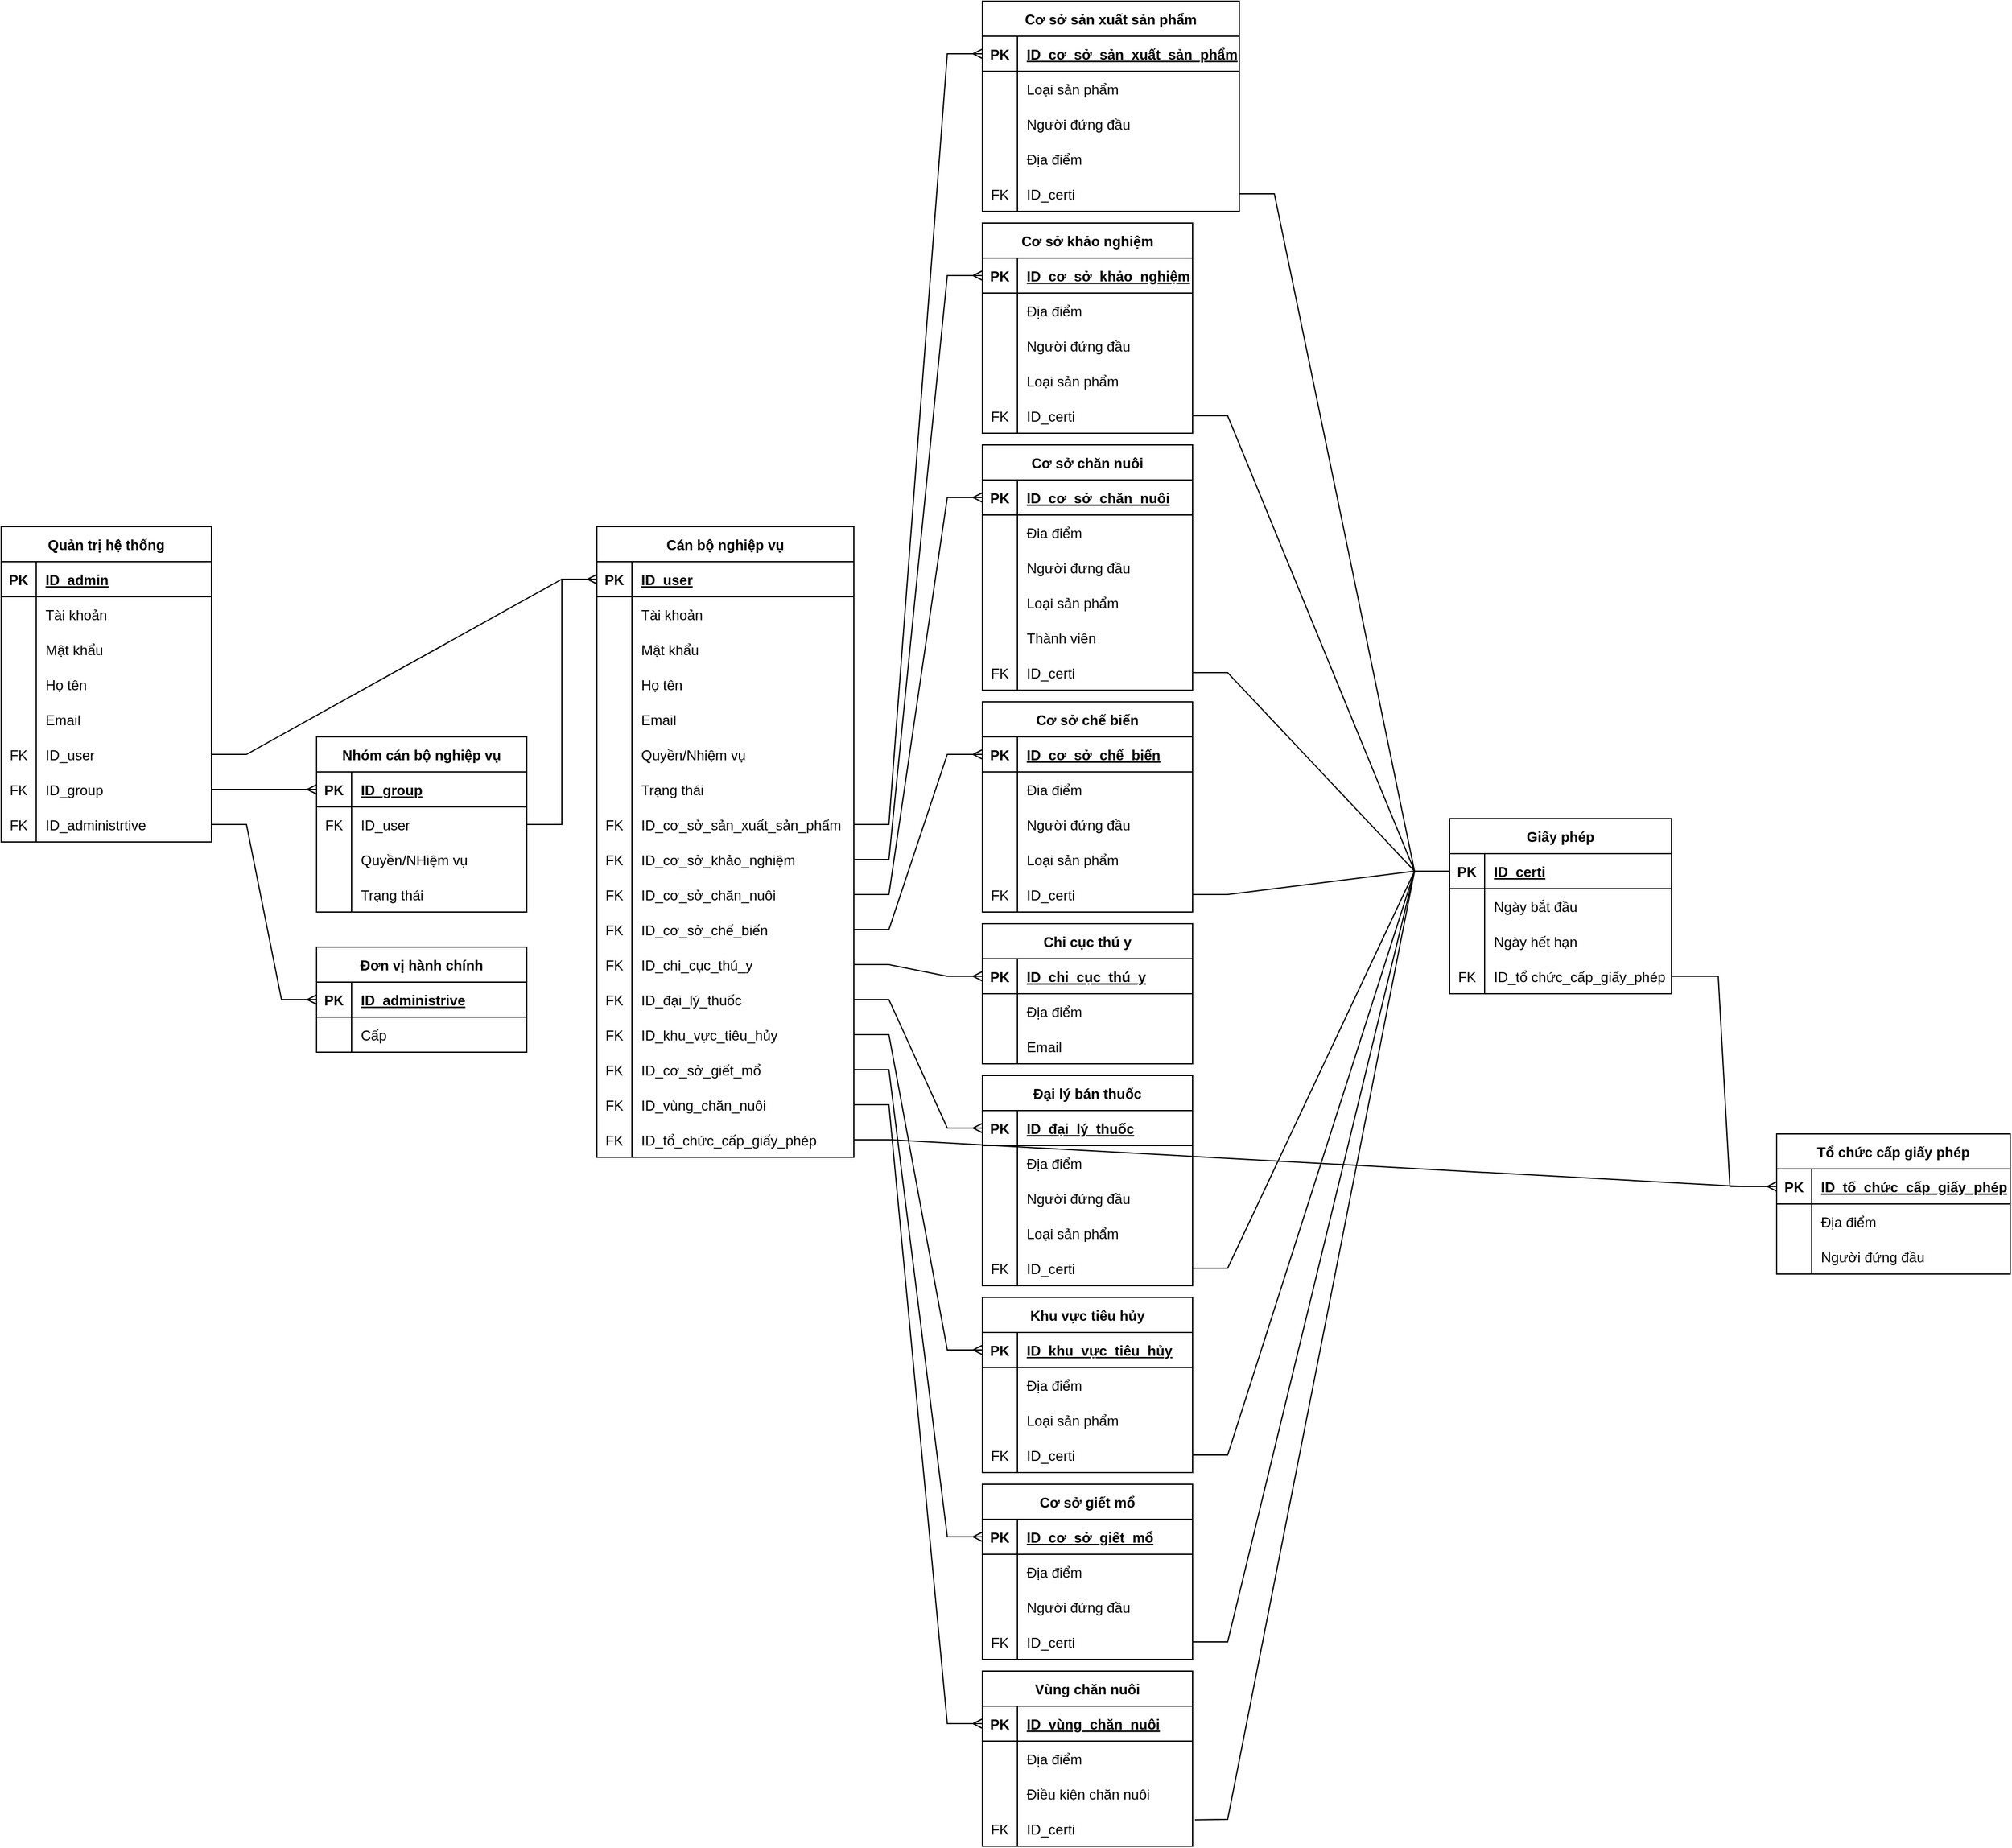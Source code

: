 <mxfile version="20.8.20" type="github">
  <diagram id="R2lEEEUBdFMjLlhIrx00" name="Page-1">
    <mxGraphModel dx="2077" dy="1817" grid="1" gridSize="10" guides="1" tooltips="1" connect="1" arrows="1" fold="1" page="1" pageScale="1" pageWidth="850" pageHeight="1100" math="0" shadow="0" extFonts="Permanent Marker^https://fonts.googleapis.com/css?family=Permanent+Marker">
      <root>
        <mxCell id="0" />
        <mxCell id="1" parent="0" />
        <mxCell id="2_quwDhNWnd73SSmYLEC-1" value="Quản trị hệ thống" style="shape=table;startSize=30;container=1;collapsible=1;childLayout=tableLayout;fixedRows=1;rowLines=0;fontStyle=1;align=center;resizeLast=1;" vertex="1" parent="1">
          <mxGeometry x="10" y="40" width="180" height="270" as="geometry" />
        </mxCell>
        <mxCell id="2_quwDhNWnd73SSmYLEC-2" value="" style="shape=tableRow;horizontal=0;startSize=0;swimlaneHead=0;swimlaneBody=0;fillColor=none;collapsible=0;dropTarget=0;points=[[0,0.5],[1,0.5]];portConstraint=eastwest;top=0;left=0;right=0;bottom=1;" vertex="1" parent="2_quwDhNWnd73SSmYLEC-1">
          <mxGeometry y="30" width="180" height="30" as="geometry" />
        </mxCell>
        <mxCell id="2_quwDhNWnd73SSmYLEC-3" value="PK" style="shape=partialRectangle;connectable=0;fillColor=none;top=0;left=0;bottom=0;right=0;fontStyle=1;overflow=hidden;" vertex="1" parent="2_quwDhNWnd73SSmYLEC-2">
          <mxGeometry width="30" height="30" as="geometry">
            <mxRectangle width="30" height="30" as="alternateBounds" />
          </mxGeometry>
        </mxCell>
        <mxCell id="2_quwDhNWnd73SSmYLEC-4" value="ID_admin" style="shape=partialRectangle;connectable=0;fillColor=none;top=0;left=0;bottom=0;right=0;align=left;spacingLeft=6;fontStyle=5;overflow=hidden;" vertex="1" parent="2_quwDhNWnd73SSmYLEC-2">
          <mxGeometry x="30" width="150" height="30" as="geometry">
            <mxRectangle width="150" height="30" as="alternateBounds" />
          </mxGeometry>
        </mxCell>
        <mxCell id="2_quwDhNWnd73SSmYLEC-5" value="" style="shape=tableRow;horizontal=0;startSize=0;swimlaneHead=0;swimlaneBody=0;fillColor=none;collapsible=0;dropTarget=0;points=[[0,0.5],[1,0.5]];portConstraint=eastwest;top=0;left=0;right=0;bottom=0;" vertex="1" parent="2_quwDhNWnd73SSmYLEC-1">
          <mxGeometry y="60" width="180" height="30" as="geometry" />
        </mxCell>
        <mxCell id="2_quwDhNWnd73SSmYLEC-6" value="" style="shape=partialRectangle;connectable=0;fillColor=none;top=0;left=0;bottom=0;right=0;editable=1;overflow=hidden;" vertex="1" parent="2_quwDhNWnd73SSmYLEC-5">
          <mxGeometry width="30" height="30" as="geometry">
            <mxRectangle width="30" height="30" as="alternateBounds" />
          </mxGeometry>
        </mxCell>
        <mxCell id="2_quwDhNWnd73SSmYLEC-7" value="Tài khoản" style="shape=partialRectangle;connectable=0;fillColor=none;top=0;left=0;bottom=0;right=0;align=left;spacingLeft=6;overflow=hidden;" vertex="1" parent="2_quwDhNWnd73SSmYLEC-5">
          <mxGeometry x="30" width="150" height="30" as="geometry">
            <mxRectangle width="150" height="30" as="alternateBounds" />
          </mxGeometry>
        </mxCell>
        <mxCell id="2_quwDhNWnd73SSmYLEC-8" value="" style="shape=tableRow;horizontal=0;startSize=0;swimlaneHead=0;swimlaneBody=0;fillColor=none;collapsible=0;dropTarget=0;points=[[0,0.5],[1,0.5]];portConstraint=eastwest;top=0;left=0;right=0;bottom=0;" vertex="1" parent="2_quwDhNWnd73SSmYLEC-1">
          <mxGeometry y="90" width="180" height="30" as="geometry" />
        </mxCell>
        <mxCell id="2_quwDhNWnd73SSmYLEC-9" value="" style="shape=partialRectangle;connectable=0;fillColor=none;top=0;left=0;bottom=0;right=0;editable=1;overflow=hidden;" vertex="1" parent="2_quwDhNWnd73SSmYLEC-8">
          <mxGeometry width="30" height="30" as="geometry">
            <mxRectangle width="30" height="30" as="alternateBounds" />
          </mxGeometry>
        </mxCell>
        <mxCell id="2_quwDhNWnd73SSmYLEC-10" value="Mật khẩu" style="shape=partialRectangle;connectable=0;fillColor=none;top=0;left=0;bottom=0;right=0;align=left;spacingLeft=6;overflow=hidden;" vertex="1" parent="2_quwDhNWnd73SSmYLEC-8">
          <mxGeometry x="30" width="150" height="30" as="geometry">
            <mxRectangle width="150" height="30" as="alternateBounds" />
          </mxGeometry>
        </mxCell>
        <mxCell id="2_quwDhNWnd73SSmYLEC-11" value="" style="shape=tableRow;horizontal=0;startSize=0;swimlaneHead=0;swimlaneBody=0;fillColor=none;collapsible=0;dropTarget=0;points=[[0,0.5],[1,0.5]];portConstraint=eastwest;top=0;left=0;right=0;bottom=0;" vertex="1" parent="2_quwDhNWnd73SSmYLEC-1">
          <mxGeometry y="120" width="180" height="30" as="geometry" />
        </mxCell>
        <mxCell id="2_quwDhNWnd73SSmYLEC-12" value="" style="shape=partialRectangle;connectable=0;fillColor=none;top=0;left=0;bottom=0;right=0;editable=1;overflow=hidden;" vertex="1" parent="2_quwDhNWnd73SSmYLEC-11">
          <mxGeometry width="30" height="30" as="geometry">
            <mxRectangle width="30" height="30" as="alternateBounds" />
          </mxGeometry>
        </mxCell>
        <mxCell id="2_quwDhNWnd73SSmYLEC-13" value="Họ tên" style="shape=partialRectangle;connectable=0;fillColor=none;top=0;left=0;bottom=0;right=0;align=left;spacingLeft=6;overflow=hidden;" vertex="1" parent="2_quwDhNWnd73SSmYLEC-11">
          <mxGeometry x="30" width="150" height="30" as="geometry">
            <mxRectangle width="150" height="30" as="alternateBounds" />
          </mxGeometry>
        </mxCell>
        <mxCell id="2_quwDhNWnd73SSmYLEC-14" value="" style="shape=tableRow;horizontal=0;startSize=0;swimlaneHead=0;swimlaneBody=0;fillColor=none;collapsible=0;dropTarget=0;points=[[0,0.5],[1,0.5]];portConstraint=eastwest;top=0;left=0;right=0;bottom=0;" vertex="1" parent="2_quwDhNWnd73SSmYLEC-1">
          <mxGeometry y="150" width="180" height="30" as="geometry" />
        </mxCell>
        <mxCell id="2_quwDhNWnd73SSmYLEC-15" value="" style="shape=partialRectangle;connectable=0;fillColor=none;top=0;left=0;bottom=0;right=0;editable=1;overflow=hidden;" vertex="1" parent="2_quwDhNWnd73SSmYLEC-14">
          <mxGeometry width="30" height="30" as="geometry">
            <mxRectangle width="30" height="30" as="alternateBounds" />
          </mxGeometry>
        </mxCell>
        <mxCell id="2_quwDhNWnd73SSmYLEC-16" value="Email" style="shape=partialRectangle;connectable=0;fillColor=none;top=0;left=0;bottom=0;right=0;align=left;spacingLeft=6;overflow=hidden;" vertex="1" parent="2_quwDhNWnd73SSmYLEC-14">
          <mxGeometry x="30" width="150" height="30" as="geometry">
            <mxRectangle width="150" height="30" as="alternateBounds" />
          </mxGeometry>
        </mxCell>
        <mxCell id="2_quwDhNWnd73SSmYLEC-17" value="" style="shape=tableRow;horizontal=0;startSize=0;swimlaneHead=0;swimlaneBody=0;fillColor=none;collapsible=0;dropTarget=0;points=[[0,0.5],[1,0.5]];portConstraint=eastwest;top=0;left=0;right=0;bottom=0;" vertex="1" parent="2_quwDhNWnd73SSmYLEC-1">
          <mxGeometry y="180" width="180" height="30" as="geometry" />
        </mxCell>
        <mxCell id="2_quwDhNWnd73SSmYLEC-18" value="FK" style="shape=partialRectangle;connectable=0;fillColor=none;top=0;left=0;bottom=0;right=0;editable=1;overflow=hidden;" vertex="1" parent="2_quwDhNWnd73SSmYLEC-17">
          <mxGeometry width="30" height="30" as="geometry">
            <mxRectangle width="30" height="30" as="alternateBounds" />
          </mxGeometry>
        </mxCell>
        <mxCell id="2_quwDhNWnd73SSmYLEC-19" value="ID_user" style="shape=partialRectangle;connectable=0;fillColor=none;top=0;left=0;bottom=0;right=0;align=left;spacingLeft=6;overflow=hidden;" vertex="1" parent="2_quwDhNWnd73SSmYLEC-17">
          <mxGeometry x="30" width="150" height="30" as="geometry">
            <mxRectangle width="150" height="30" as="alternateBounds" />
          </mxGeometry>
        </mxCell>
        <mxCell id="2_quwDhNWnd73SSmYLEC-20" value="" style="shape=tableRow;horizontal=0;startSize=0;swimlaneHead=0;swimlaneBody=0;fillColor=none;collapsible=0;dropTarget=0;points=[[0,0.5],[1,0.5]];portConstraint=eastwest;top=0;left=0;right=0;bottom=0;" vertex="1" parent="2_quwDhNWnd73SSmYLEC-1">
          <mxGeometry y="210" width="180" height="30" as="geometry" />
        </mxCell>
        <mxCell id="2_quwDhNWnd73SSmYLEC-21" value="FK" style="shape=partialRectangle;connectable=0;fillColor=none;top=0;left=0;bottom=0;right=0;editable=1;overflow=hidden;" vertex="1" parent="2_quwDhNWnd73SSmYLEC-20">
          <mxGeometry width="30" height="30" as="geometry">
            <mxRectangle width="30" height="30" as="alternateBounds" />
          </mxGeometry>
        </mxCell>
        <mxCell id="2_quwDhNWnd73SSmYLEC-22" value="ID_group" style="shape=partialRectangle;connectable=0;fillColor=none;top=0;left=0;bottom=0;right=0;align=left;spacingLeft=6;overflow=hidden;" vertex="1" parent="2_quwDhNWnd73SSmYLEC-20">
          <mxGeometry x="30" width="150" height="30" as="geometry">
            <mxRectangle width="150" height="30" as="alternateBounds" />
          </mxGeometry>
        </mxCell>
        <mxCell id="2_quwDhNWnd73SSmYLEC-23" value="" style="shape=tableRow;horizontal=0;startSize=0;swimlaneHead=0;swimlaneBody=0;fillColor=none;collapsible=0;dropTarget=0;points=[[0,0.5],[1,0.5]];portConstraint=eastwest;top=0;left=0;right=0;bottom=0;" vertex="1" parent="2_quwDhNWnd73SSmYLEC-1">
          <mxGeometry y="240" width="180" height="30" as="geometry" />
        </mxCell>
        <mxCell id="2_quwDhNWnd73SSmYLEC-24" value="FK" style="shape=partialRectangle;connectable=0;fillColor=none;top=0;left=0;bottom=0;right=0;editable=1;overflow=hidden;" vertex="1" parent="2_quwDhNWnd73SSmYLEC-23">
          <mxGeometry width="30" height="30" as="geometry">
            <mxRectangle width="30" height="30" as="alternateBounds" />
          </mxGeometry>
        </mxCell>
        <mxCell id="2_quwDhNWnd73SSmYLEC-25" value="ID_administrtive" style="shape=partialRectangle;connectable=0;fillColor=none;top=0;left=0;bottom=0;right=0;align=left;spacingLeft=6;overflow=hidden;" vertex="1" parent="2_quwDhNWnd73SSmYLEC-23">
          <mxGeometry x="30" width="150" height="30" as="geometry">
            <mxRectangle width="150" height="30" as="alternateBounds" />
          </mxGeometry>
        </mxCell>
        <mxCell id="2_quwDhNWnd73SSmYLEC-26" value="Cán bộ nghiệp vụ" style="shape=table;startSize=30;container=1;collapsible=1;childLayout=tableLayout;fixedRows=1;rowLines=0;fontStyle=1;align=center;resizeLast=1;" vertex="1" parent="1">
          <mxGeometry x="520" y="40" width="220" height="540" as="geometry">
            <mxRectangle x="530" y="40" width="140" height="30" as="alternateBounds" />
          </mxGeometry>
        </mxCell>
        <mxCell id="2_quwDhNWnd73SSmYLEC-27" value="" style="shape=tableRow;horizontal=0;startSize=0;swimlaneHead=0;swimlaneBody=0;fillColor=none;collapsible=0;dropTarget=0;points=[[0,0.5],[1,0.5]];portConstraint=eastwest;top=0;left=0;right=0;bottom=1;" vertex="1" parent="2_quwDhNWnd73SSmYLEC-26">
          <mxGeometry y="30" width="220" height="30" as="geometry" />
        </mxCell>
        <mxCell id="2_quwDhNWnd73SSmYLEC-28" value="PK" style="shape=partialRectangle;connectable=0;fillColor=none;top=0;left=0;bottom=0;right=0;fontStyle=1;overflow=hidden;" vertex="1" parent="2_quwDhNWnd73SSmYLEC-27">
          <mxGeometry width="30" height="30" as="geometry">
            <mxRectangle width="30" height="30" as="alternateBounds" />
          </mxGeometry>
        </mxCell>
        <mxCell id="2_quwDhNWnd73SSmYLEC-29" value="ID_user" style="shape=partialRectangle;connectable=0;fillColor=none;top=0;left=0;bottom=0;right=0;align=left;spacingLeft=6;fontStyle=5;overflow=hidden;" vertex="1" parent="2_quwDhNWnd73SSmYLEC-27">
          <mxGeometry x="30" width="190" height="30" as="geometry">
            <mxRectangle width="190" height="30" as="alternateBounds" />
          </mxGeometry>
        </mxCell>
        <mxCell id="2_quwDhNWnd73SSmYLEC-30" value="" style="shape=tableRow;horizontal=0;startSize=0;swimlaneHead=0;swimlaneBody=0;fillColor=none;collapsible=0;dropTarget=0;points=[[0,0.5],[1,0.5]];portConstraint=eastwest;top=0;left=0;right=0;bottom=0;" vertex="1" parent="2_quwDhNWnd73SSmYLEC-26">
          <mxGeometry y="60" width="220" height="30" as="geometry" />
        </mxCell>
        <mxCell id="2_quwDhNWnd73SSmYLEC-31" value="" style="shape=partialRectangle;connectable=0;fillColor=none;top=0;left=0;bottom=0;right=0;editable=1;overflow=hidden;" vertex="1" parent="2_quwDhNWnd73SSmYLEC-30">
          <mxGeometry width="30" height="30" as="geometry">
            <mxRectangle width="30" height="30" as="alternateBounds" />
          </mxGeometry>
        </mxCell>
        <mxCell id="2_quwDhNWnd73SSmYLEC-32" value="Tài khoản" style="shape=partialRectangle;connectable=0;fillColor=none;top=0;left=0;bottom=0;right=0;align=left;spacingLeft=6;overflow=hidden;" vertex="1" parent="2_quwDhNWnd73SSmYLEC-30">
          <mxGeometry x="30" width="190" height="30" as="geometry">
            <mxRectangle width="190" height="30" as="alternateBounds" />
          </mxGeometry>
        </mxCell>
        <mxCell id="2_quwDhNWnd73SSmYLEC-33" value="" style="shape=tableRow;horizontal=0;startSize=0;swimlaneHead=0;swimlaneBody=0;fillColor=none;collapsible=0;dropTarget=0;points=[[0,0.5],[1,0.5]];portConstraint=eastwest;top=0;left=0;right=0;bottom=0;" vertex="1" parent="2_quwDhNWnd73SSmYLEC-26">
          <mxGeometry y="90" width="220" height="30" as="geometry" />
        </mxCell>
        <mxCell id="2_quwDhNWnd73SSmYLEC-34" value="" style="shape=partialRectangle;connectable=0;fillColor=none;top=0;left=0;bottom=0;right=0;editable=1;overflow=hidden;" vertex="1" parent="2_quwDhNWnd73SSmYLEC-33">
          <mxGeometry width="30" height="30" as="geometry">
            <mxRectangle width="30" height="30" as="alternateBounds" />
          </mxGeometry>
        </mxCell>
        <mxCell id="2_quwDhNWnd73SSmYLEC-35" value="Mật khẩu" style="shape=partialRectangle;connectable=0;fillColor=none;top=0;left=0;bottom=0;right=0;align=left;spacingLeft=6;overflow=hidden;" vertex="1" parent="2_quwDhNWnd73SSmYLEC-33">
          <mxGeometry x="30" width="190" height="30" as="geometry">
            <mxRectangle width="190" height="30" as="alternateBounds" />
          </mxGeometry>
        </mxCell>
        <mxCell id="2_quwDhNWnd73SSmYLEC-36" value="" style="shape=tableRow;horizontal=0;startSize=0;swimlaneHead=0;swimlaneBody=0;fillColor=none;collapsible=0;dropTarget=0;points=[[0,0.5],[1,0.5]];portConstraint=eastwest;top=0;left=0;right=0;bottom=0;" vertex="1" parent="2_quwDhNWnd73SSmYLEC-26">
          <mxGeometry y="120" width="220" height="30" as="geometry" />
        </mxCell>
        <mxCell id="2_quwDhNWnd73SSmYLEC-37" value="" style="shape=partialRectangle;connectable=0;fillColor=none;top=0;left=0;bottom=0;right=0;editable=1;overflow=hidden;" vertex="1" parent="2_quwDhNWnd73SSmYLEC-36">
          <mxGeometry width="30" height="30" as="geometry">
            <mxRectangle width="30" height="30" as="alternateBounds" />
          </mxGeometry>
        </mxCell>
        <mxCell id="2_quwDhNWnd73SSmYLEC-38" value="Họ tên" style="shape=partialRectangle;connectable=0;fillColor=none;top=0;left=0;bottom=0;right=0;align=left;spacingLeft=6;overflow=hidden;" vertex="1" parent="2_quwDhNWnd73SSmYLEC-36">
          <mxGeometry x="30" width="190" height="30" as="geometry">
            <mxRectangle width="190" height="30" as="alternateBounds" />
          </mxGeometry>
        </mxCell>
        <mxCell id="2_quwDhNWnd73SSmYLEC-39" value="" style="shape=tableRow;horizontal=0;startSize=0;swimlaneHead=0;swimlaneBody=0;fillColor=none;collapsible=0;dropTarget=0;points=[[0,0.5],[1,0.5]];portConstraint=eastwest;top=0;left=0;right=0;bottom=0;" vertex="1" parent="2_quwDhNWnd73SSmYLEC-26">
          <mxGeometry y="150" width="220" height="30" as="geometry" />
        </mxCell>
        <mxCell id="2_quwDhNWnd73SSmYLEC-40" value="" style="shape=partialRectangle;connectable=0;fillColor=none;top=0;left=0;bottom=0;right=0;editable=1;overflow=hidden;" vertex="1" parent="2_quwDhNWnd73SSmYLEC-39">
          <mxGeometry width="30" height="30" as="geometry">
            <mxRectangle width="30" height="30" as="alternateBounds" />
          </mxGeometry>
        </mxCell>
        <mxCell id="2_quwDhNWnd73SSmYLEC-41" value="Email" style="shape=partialRectangle;connectable=0;fillColor=none;top=0;left=0;bottom=0;right=0;align=left;spacingLeft=6;overflow=hidden;" vertex="1" parent="2_quwDhNWnd73SSmYLEC-39">
          <mxGeometry x="30" width="190" height="30" as="geometry">
            <mxRectangle width="190" height="30" as="alternateBounds" />
          </mxGeometry>
        </mxCell>
        <mxCell id="2_quwDhNWnd73SSmYLEC-42" value="" style="shape=tableRow;horizontal=0;startSize=0;swimlaneHead=0;swimlaneBody=0;fillColor=none;collapsible=0;dropTarget=0;points=[[0,0.5],[1,0.5]];portConstraint=eastwest;top=0;left=0;right=0;bottom=0;" vertex="1" parent="2_quwDhNWnd73SSmYLEC-26">
          <mxGeometry y="180" width="220" height="30" as="geometry" />
        </mxCell>
        <mxCell id="2_quwDhNWnd73SSmYLEC-43" value="" style="shape=partialRectangle;connectable=0;fillColor=none;top=0;left=0;bottom=0;right=0;editable=1;overflow=hidden;" vertex="1" parent="2_quwDhNWnd73SSmYLEC-42">
          <mxGeometry width="30" height="30" as="geometry">
            <mxRectangle width="30" height="30" as="alternateBounds" />
          </mxGeometry>
        </mxCell>
        <mxCell id="2_quwDhNWnd73SSmYLEC-44" value="Quyền/Nhiệm vụ" style="shape=partialRectangle;connectable=0;fillColor=none;top=0;left=0;bottom=0;right=0;align=left;spacingLeft=6;overflow=hidden;" vertex="1" parent="2_quwDhNWnd73SSmYLEC-42">
          <mxGeometry x="30" width="190" height="30" as="geometry">
            <mxRectangle width="190" height="30" as="alternateBounds" />
          </mxGeometry>
        </mxCell>
        <mxCell id="2_quwDhNWnd73SSmYLEC-45" value="" style="shape=tableRow;horizontal=0;startSize=0;swimlaneHead=0;swimlaneBody=0;fillColor=none;collapsible=0;dropTarget=0;points=[[0,0.5],[1,0.5]];portConstraint=eastwest;top=0;left=0;right=0;bottom=0;" vertex="1" parent="2_quwDhNWnd73SSmYLEC-26">
          <mxGeometry y="210" width="220" height="30" as="geometry" />
        </mxCell>
        <mxCell id="2_quwDhNWnd73SSmYLEC-46" value="" style="shape=partialRectangle;connectable=0;fillColor=none;top=0;left=0;bottom=0;right=0;editable=1;overflow=hidden;" vertex="1" parent="2_quwDhNWnd73SSmYLEC-45">
          <mxGeometry width="30" height="30" as="geometry">
            <mxRectangle width="30" height="30" as="alternateBounds" />
          </mxGeometry>
        </mxCell>
        <mxCell id="2_quwDhNWnd73SSmYLEC-47" value="Trạng thái" style="shape=partialRectangle;connectable=0;fillColor=none;top=0;left=0;bottom=0;right=0;align=left;spacingLeft=6;overflow=hidden;" vertex="1" parent="2_quwDhNWnd73SSmYLEC-45">
          <mxGeometry x="30" width="190" height="30" as="geometry">
            <mxRectangle width="190" height="30" as="alternateBounds" />
          </mxGeometry>
        </mxCell>
        <mxCell id="2_quwDhNWnd73SSmYLEC-48" value="" style="shape=tableRow;horizontal=0;startSize=0;swimlaneHead=0;swimlaneBody=0;fillColor=none;collapsible=0;dropTarget=0;points=[[0,0.5],[1,0.5]];portConstraint=eastwest;top=0;left=0;right=0;bottom=0;" vertex="1" parent="2_quwDhNWnd73SSmYLEC-26">
          <mxGeometry y="240" width="220" height="30" as="geometry" />
        </mxCell>
        <mxCell id="2_quwDhNWnd73SSmYLEC-49" value="FK" style="shape=partialRectangle;connectable=0;fillColor=none;top=0;left=0;bottom=0;right=0;editable=1;overflow=hidden;" vertex="1" parent="2_quwDhNWnd73SSmYLEC-48">
          <mxGeometry width="30" height="30" as="geometry">
            <mxRectangle width="30" height="30" as="alternateBounds" />
          </mxGeometry>
        </mxCell>
        <mxCell id="2_quwDhNWnd73SSmYLEC-50" value="ID_cơ_sở_sản_xuất_sản_phẩm" style="shape=partialRectangle;connectable=0;fillColor=none;top=0;left=0;bottom=0;right=0;align=left;spacingLeft=6;overflow=hidden;" vertex="1" parent="2_quwDhNWnd73SSmYLEC-48">
          <mxGeometry x="30" width="190" height="30" as="geometry">
            <mxRectangle width="190" height="30" as="alternateBounds" />
          </mxGeometry>
        </mxCell>
        <mxCell id="2_quwDhNWnd73SSmYLEC-51" value="" style="shape=tableRow;horizontal=0;startSize=0;swimlaneHead=0;swimlaneBody=0;fillColor=none;collapsible=0;dropTarget=0;points=[[0,0.5],[1,0.5]];portConstraint=eastwest;top=0;left=0;right=0;bottom=0;" vertex="1" parent="2_quwDhNWnd73SSmYLEC-26">
          <mxGeometry y="270" width="220" height="30" as="geometry" />
        </mxCell>
        <mxCell id="2_quwDhNWnd73SSmYLEC-52" value="FK" style="shape=partialRectangle;connectable=0;fillColor=none;top=0;left=0;bottom=0;right=0;editable=1;overflow=hidden;" vertex="1" parent="2_quwDhNWnd73SSmYLEC-51">
          <mxGeometry width="30" height="30" as="geometry">
            <mxRectangle width="30" height="30" as="alternateBounds" />
          </mxGeometry>
        </mxCell>
        <mxCell id="2_quwDhNWnd73SSmYLEC-53" value="ID_cơ_sở_khảo_nghiệm" style="shape=partialRectangle;connectable=0;fillColor=none;top=0;left=0;bottom=0;right=0;align=left;spacingLeft=6;overflow=hidden;" vertex="1" parent="2_quwDhNWnd73SSmYLEC-51">
          <mxGeometry x="30" width="190" height="30" as="geometry">
            <mxRectangle width="190" height="30" as="alternateBounds" />
          </mxGeometry>
        </mxCell>
        <mxCell id="2_quwDhNWnd73SSmYLEC-174" value="" style="shape=tableRow;horizontal=0;startSize=0;swimlaneHead=0;swimlaneBody=0;fillColor=none;collapsible=0;dropTarget=0;points=[[0,0.5],[1,0.5]];portConstraint=eastwest;top=0;left=0;right=0;bottom=0;" vertex="1" parent="2_quwDhNWnd73SSmYLEC-26">
          <mxGeometry y="300" width="220" height="30" as="geometry" />
        </mxCell>
        <mxCell id="2_quwDhNWnd73SSmYLEC-175" value="FK" style="shape=partialRectangle;connectable=0;fillColor=none;top=0;left=0;bottom=0;right=0;editable=1;overflow=hidden;" vertex="1" parent="2_quwDhNWnd73SSmYLEC-174">
          <mxGeometry width="30" height="30" as="geometry">
            <mxRectangle width="30" height="30" as="alternateBounds" />
          </mxGeometry>
        </mxCell>
        <mxCell id="2_quwDhNWnd73SSmYLEC-176" value="ID_cơ_sở_chăn_nuôi" style="shape=partialRectangle;connectable=0;fillColor=none;top=0;left=0;bottom=0;right=0;align=left;spacingLeft=6;overflow=hidden;" vertex="1" parent="2_quwDhNWnd73SSmYLEC-174">
          <mxGeometry x="30" width="190" height="30" as="geometry">
            <mxRectangle width="190" height="30" as="alternateBounds" />
          </mxGeometry>
        </mxCell>
        <mxCell id="2_quwDhNWnd73SSmYLEC-57" value="" style="shape=tableRow;horizontal=0;startSize=0;swimlaneHead=0;swimlaneBody=0;fillColor=none;collapsible=0;dropTarget=0;points=[[0,0.5],[1,0.5]];portConstraint=eastwest;top=0;left=0;right=0;bottom=0;" vertex="1" parent="2_quwDhNWnd73SSmYLEC-26">
          <mxGeometry y="330" width="220" height="30" as="geometry" />
        </mxCell>
        <mxCell id="2_quwDhNWnd73SSmYLEC-58" value="FK" style="shape=partialRectangle;connectable=0;fillColor=none;top=0;left=0;bottom=0;right=0;editable=1;overflow=hidden;" vertex="1" parent="2_quwDhNWnd73SSmYLEC-57">
          <mxGeometry width="30" height="30" as="geometry">
            <mxRectangle width="30" height="30" as="alternateBounds" />
          </mxGeometry>
        </mxCell>
        <mxCell id="2_quwDhNWnd73SSmYLEC-59" value="ID_cơ_sở_chế_biến" style="shape=partialRectangle;connectable=0;fillColor=none;top=0;left=0;bottom=0;right=0;align=left;spacingLeft=6;overflow=hidden;" vertex="1" parent="2_quwDhNWnd73SSmYLEC-57">
          <mxGeometry x="30" width="190" height="30" as="geometry">
            <mxRectangle width="190" height="30" as="alternateBounds" />
          </mxGeometry>
        </mxCell>
        <mxCell id="2_quwDhNWnd73SSmYLEC-60" value="" style="shape=tableRow;horizontal=0;startSize=0;swimlaneHead=0;swimlaneBody=0;fillColor=none;collapsible=0;dropTarget=0;points=[[0,0.5],[1,0.5]];portConstraint=eastwest;top=0;left=0;right=0;bottom=0;" vertex="1" parent="2_quwDhNWnd73SSmYLEC-26">
          <mxGeometry y="360" width="220" height="30" as="geometry" />
        </mxCell>
        <mxCell id="2_quwDhNWnd73SSmYLEC-61" value="FK" style="shape=partialRectangle;connectable=0;fillColor=none;top=0;left=0;bottom=0;right=0;editable=1;overflow=hidden;" vertex="1" parent="2_quwDhNWnd73SSmYLEC-60">
          <mxGeometry width="30" height="30" as="geometry">
            <mxRectangle width="30" height="30" as="alternateBounds" />
          </mxGeometry>
        </mxCell>
        <mxCell id="2_quwDhNWnd73SSmYLEC-62" value="ID_chi_cục_thú_y" style="shape=partialRectangle;connectable=0;fillColor=none;top=0;left=0;bottom=0;right=0;align=left;spacingLeft=6;overflow=hidden;" vertex="1" parent="2_quwDhNWnd73SSmYLEC-60">
          <mxGeometry x="30" width="190" height="30" as="geometry">
            <mxRectangle width="190" height="30" as="alternateBounds" />
          </mxGeometry>
        </mxCell>
        <mxCell id="2_quwDhNWnd73SSmYLEC-63" value="" style="shape=tableRow;horizontal=0;startSize=0;swimlaneHead=0;swimlaneBody=0;fillColor=none;collapsible=0;dropTarget=0;points=[[0,0.5],[1,0.5]];portConstraint=eastwest;top=0;left=0;right=0;bottom=0;" vertex="1" parent="2_quwDhNWnd73SSmYLEC-26">
          <mxGeometry y="390" width="220" height="30" as="geometry" />
        </mxCell>
        <mxCell id="2_quwDhNWnd73SSmYLEC-64" value="FK" style="shape=partialRectangle;connectable=0;fillColor=none;top=0;left=0;bottom=0;right=0;editable=1;overflow=hidden;" vertex="1" parent="2_quwDhNWnd73SSmYLEC-63">
          <mxGeometry width="30" height="30" as="geometry">
            <mxRectangle width="30" height="30" as="alternateBounds" />
          </mxGeometry>
        </mxCell>
        <mxCell id="2_quwDhNWnd73SSmYLEC-65" value="ID_đại_lý_thuốc" style="shape=partialRectangle;connectable=0;fillColor=none;top=0;left=0;bottom=0;right=0;align=left;spacingLeft=6;overflow=hidden;" vertex="1" parent="2_quwDhNWnd73SSmYLEC-63">
          <mxGeometry x="30" width="190" height="30" as="geometry">
            <mxRectangle width="190" height="30" as="alternateBounds" />
          </mxGeometry>
        </mxCell>
        <mxCell id="2_quwDhNWnd73SSmYLEC-66" value="" style="shape=tableRow;horizontal=0;startSize=0;swimlaneHead=0;swimlaneBody=0;fillColor=none;collapsible=0;dropTarget=0;points=[[0,0.5],[1,0.5]];portConstraint=eastwest;top=0;left=0;right=0;bottom=0;" vertex="1" parent="2_quwDhNWnd73SSmYLEC-26">
          <mxGeometry y="420" width="220" height="30" as="geometry" />
        </mxCell>
        <mxCell id="2_quwDhNWnd73SSmYLEC-67" value="FK" style="shape=partialRectangle;connectable=0;fillColor=none;top=0;left=0;bottom=0;right=0;editable=1;overflow=hidden;" vertex="1" parent="2_quwDhNWnd73SSmYLEC-66">
          <mxGeometry width="30" height="30" as="geometry">
            <mxRectangle width="30" height="30" as="alternateBounds" />
          </mxGeometry>
        </mxCell>
        <mxCell id="2_quwDhNWnd73SSmYLEC-68" value="ID_khu_vực_tiêu_hủy" style="shape=partialRectangle;connectable=0;fillColor=none;top=0;left=0;bottom=0;right=0;align=left;spacingLeft=6;overflow=hidden;" vertex="1" parent="2_quwDhNWnd73SSmYLEC-66">
          <mxGeometry x="30" width="190" height="30" as="geometry">
            <mxRectangle width="190" height="30" as="alternateBounds" />
          </mxGeometry>
        </mxCell>
        <mxCell id="2_quwDhNWnd73SSmYLEC-69" value="" style="shape=tableRow;horizontal=0;startSize=0;swimlaneHead=0;swimlaneBody=0;fillColor=none;collapsible=0;dropTarget=0;points=[[0,0.5],[1,0.5]];portConstraint=eastwest;top=0;left=0;right=0;bottom=0;" vertex="1" parent="2_quwDhNWnd73SSmYLEC-26">
          <mxGeometry y="450" width="220" height="30" as="geometry" />
        </mxCell>
        <mxCell id="2_quwDhNWnd73SSmYLEC-70" value="FK" style="shape=partialRectangle;connectable=0;fillColor=none;top=0;left=0;bottom=0;right=0;editable=1;overflow=hidden;" vertex="1" parent="2_quwDhNWnd73SSmYLEC-69">
          <mxGeometry width="30" height="30" as="geometry">
            <mxRectangle width="30" height="30" as="alternateBounds" />
          </mxGeometry>
        </mxCell>
        <mxCell id="2_quwDhNWnd73SSmYLEC-71" value="ID_cơ_sở_giết_mổ" style="shape=partialRectangle;connectable=0;fillColor=none;top=0;left=0;bottom=0;right=0;align=left;spacingLeft=6;overflow=hidden;" vertex="1" parent="2_quwDhNWnd73SSmYLEC-69">
          <mxGeometry x="30" width="190" height="30" as="geometry">
            <mxRectangle width="190" height="30" as="alternateBounds" />
          </mxGeometry>
        </mxCell>
        <mxCell id="2_quwDhNWnd73SSmYLEC-72" value="" style="shape=tableRow;horizontal=0;startSize=0;swimlaneHead=0;swimlaneBody=0;fillColor=none;collapsible=0;dropTarget=0;points=[[0,0.5],[1,0.5]];portConstraint=eastwest;top=0;left=0;right=0;bottom=0;" vertex="1" parent="2_quwDhNWnd73SSmYLEC-26">
          <mxGeometry y="480" width="220" height="30" as="geometry" />
        </mxCell>
        <mxCell id="2_quwDhNWnd73SSmYLEC-73" value="FK" style="shape=partialRectangle;connectable=0;fillColor=none;top=0;left=0;bottom=0;right=0;editable=1;overflow=hidden;" vertex="1" parent="2_quwDhNWnd73SSmYLEC-72">
          <mxGeometry width="30" height="30" as="geometry">
            <mxRectangle width="30" height="30" as="alternateBounds" />
          </mxGeometry>
        </mxCell>
        <mxCell id="2_quwDhNWnd73SSmYLEC-74" value="ID_vùng_chăn_nuôi" style="shape=partialRectangle;connectable=0;fillColor=none;top=0;left=0;bottom=0;right=0;align=left;spacingLeft=6;overflow=hidden;" vertex="1" parent="2_quwDhNWnd73SSmYLEC-72">
          <mxGeometry x="30" width="190" height="30" as="geometry">
            <mxRectangle width="190" height="30" as="alternateBounds" />
          </mxGeometry>
        </mxCell>
        <mxCell id="2_quwDhNWnd73SSmYLEC-54" value="" style="shape=tableRow;horizontal=0;startSize=0;swimlaneHead=0;swimlaneBody=0;fillColor=none;collapsible=0;dropTarget=0;points=[[0,0.5],[1,0.5]];portConstraint=eastwest;top=0;left=0;right=0;bottom=0;" vertex="1" parent="2_quwDhNWnd73SSmYLEC-26">
          <mxGeometry y="510" width="220" height="30" as="geometry" />
        </mxCell>
        <mxCell id="2_quwDhNWnd73SSmYLEC-55" value="FK" style="shape=partialRectangle;connectable=0;fillColor=none;top=0;left=0;bottom=0;right=0;editable=1;overflow=hidden;" vertex="1" parent="2_quwDhNWnd73SSmYLEC-54">
          <mxGeometry width="30" height="30" as="geometry">
            <mxRectangle width="30" height="30" as="alternateBounds" />
          </mxGeometry>
        </mxCell>
        <mxCell id="2_quwDhNWnd73SSmYLEC-56" value="ID_tổ_chức_cấp_giấy_phép" style="shape=partialRectangle;connectable=0;fillColor=none;top=0;left=0;bottom=0;right=0;align=left;spacingLeft=6;overflow=hidden;" vertex="1" parent="2_quwDhNWnd73SSmYLEC-54">
          <mxGeometry x="30" width="190" height="30" as="geometry">
            <mxRectangle width="190" height="30" as="alternateBounds" />
          </mxGeometry>
        </mxCell>
        <mxCell id="2_quwDhNWnd73SSmYLEC-78" value="Nhóm cán bộ nghiệp vụ" style="shape=table;startSize=30;container=1;collapsible=1;childLayout=tableLayout;fixedRows=1;rowLines=0;fontStyle=1;align=center;resizeLast=1;" vertex="1" parent="1">
          <mxGeometry x="280" y="220" width="180" height="150" as="geometry" />
        </mxCell>
        <mxCell id="2_quwDhNWnd73SSmYLEC-79" value="" style="shape=tableRow;horizontal=0;startSize=0;swimlaneHead=0;swimlaneBody=0;fillColor=none;collapsible=0;dropTarget=0;points=[[0,0.5],[1,0.5]];portConstraint=eastwest;top=0;left=0;right=0;bottom=1;" vertex="1" parent="2_quwDhNWnd73SSmYLEC-78">
          <mxGeometry y="30" width="180" height="30" as="geometry" />
        </mxCell>
        <mxCell id="2_quwDhNWnd73SSmYLEC-80" value="PK" style="shape=partialRectangle;connectable=0;fillColor=none;top=0;left=0;bottom=0;right=0;fontStyle=1;overflow=hidden;" vertex="1" parent="2_quwDhNWnd73SSmYLEC-79">
          <mxGeometry width="30" height="30" as="geometry">
            <mxRectangle width="30" height="30" as="alternateBounds" />
          </mxGeometry>
        </mxCell>
        <mxCell id="2_quwDhNWnd73SSmYLEC-81" value="ID_group" style="shape=partialRectangle;connectable=0;fillColor=none;top=0;left=0;bottom=0;right=0;align=left;spacingLeft=6;fontStyle=5;overflow=hidden;" vertex="1" parent="2_quwDhNWnd73SSmYLEC-79">
          <mxGeometry x="30" width="150" height="30" as="geometry">
            <mxRectangle width="150" height="30" as="alternateBounds" />
          </mxGeometry>
        </mxCell>
        <mxCell id="2_quwDhNWnd73SSmYLEC-82" value="" style="shape=tableRow;horizontal=0;startSize=0;swimlaneHead=0;swimlaneBody=0;fillColor=none;collapsible=0;dropTarget=0;points=[[0,0.5],[1,0.5]];portConstraint=eastwest;top=0;left=0;right=0;bottom=0;" vertex="1" parent="2_quwDhNWnd73SSmYLEC-78">
          <mxGeometry y="60" width="180" height="30" as="geometry" />
        </mxCell>
        <mxCell id="2_quwDhNWnd73SSmYLEC-83" value="FK" style="shape=partialRectangle;connectable=0;fillColor=none;top=0;left=0;bottom=0;right=0;editable=1;overflow=hidden;" vertex="1" parent="2_quwDhNWnd73SSmYLEC-82">
          <mxGeometry width="30" height="30" as="geometry">
            <mxRectangle width="30" height="30" as="alternateBounds" />
          </mxGeometry>
        </mxCell>
        <mxCell id="2_quwDhNWnd73SSmYLEC-84" value="ID_user" style="shape=partialRectangle;connectable=0;fillColor=none;top=0;left=0;bottom=0;right=0;align=left;spacingLeft=6;overflow=hidden;" vertex="1" parent="2_quwDhNWnd73SSmYLEC-82">
          <mxGeometry x="30" width="150" height="30" as="geometry">
            <mxRectangle width="150" height="30" as="alternateBounds" />
          </mxGeometry>
        </mxCell>
        <mxCell id="2_quwDhNWnd73SSmYLEC-85" value="" style="shape=tableRow;horizontal=0;startSize=0;swimlaneHead=0;swimlaneBody=0;fillColor=none;collapsible=0;dropTarget=0;points=[[0,0.5],[1,0.5]];portConstraint=eastwest;top=0;left=0;right=0;bottom=0;" vertex="1" parent="2_quwDhNWnd73SSmYLEC-78">
          <mxGeometry y="90" width="180" height="30" as="geometry" />
        </mxCell>
        <mxCell id="2_quwDhNWnd73SSmYLEC-86" value="" style="shape=partialRectangle;connectable=0;fillColor=none;top=0;left=0;bottom=0;right=0;editable=1;overflow=hidden;" vertex="1" parent="2_quwDhNWnd73SSmYLEC-85">
          <mxGeometry width="30" height="30" as="geometry">
            <mxRectangle width="30" height="30" as="alternateBounds" />
          </mxGeometry>
        </mxCell>
        <mxCell id="2_quwDhNWnd73SSmYLEC-87" value="Quyền/NHiệm vụ" style="shape=partialRectangle;connectable=0;fillColor=none;top=0;left=0;bottom=0;right=0;align=left;spacingLeft=6;overflow=hidden;" vertex="1" parent="2_quwDhNWnd73SSmYLEC-85">
          <mxGeometry x="30" width="150" height="30" as="geometry">
            <mxRectangle width="150" height="30" as="alternateBounds" />
          </mxGeometry>
        </mxCell>
        <mxCell id="2_quwDhNWnd73SSmYLEC-88" value="" style="shape=tableRow;horizontal=0;startSize=0;swimlaneHead=0;swimlaneBody=0;fillColor=none;collapsible=0;dropTarget=0;points=[[0,0.5],[1,0.5]];portConstraint=eastwest;top=0;left=0;right=0;bottom=0;" vertex="1" parent="2_quwDhNWnd73SSmYLEC-78">
          <mxGeometry y="120" width="180" height="30" as="geometry" />
        </mxCell>
        <mxCell id="2_quwDhNWnd73SSmYLEC-89" value="" style="shape=partialRectangle;connectable=0;fillColor=none;top=0;left=0;bottom=0;right=0;editable=1;overflow=hidden;" vertex="1" parent="2_quwDhNWnd73SSmYLEC-88">
          <mxGeometry width="30" height="30" as="geometry">
            <mxRectangle width="30" height="30" as="alternateBounds" />
          </mxGeometry>
        </mxCell>
        <mxCell id="2_quwDhNWnd73SSmYLEC-90" value="Trạng thái" style="shape=partialRectangle;connectable=0;fillColor=none;top=0;left=0;bottom=0;right=0;align=left;spacingLeft=6;overflow=hidden;" vertex="1" parent="2_quwDhNWnd73SSmYLEC-88">
          <mxGeometry x="30" width="150" height="30" as="geometry">
            <mxRectangle width="150" height="30" as="alternateBounds" />
          </mxGeometry>
        </mxCell>
        <mxCell id="2_quwDhNWnd73SSmYLEC-94" value="Đơn vị hành chính" style="shape=table;startSize=30;container=1;collapsible=1;childLayout=tableLayout;fixedRows=1;rowLines=0;fontStyle=1;align=center;resizeLast=1;" vertex="1" parent="1">
          <mxGeometry x="280" y="400" width="180" height="90" as="geometry" />
        </mxCell>
        <mxCell id="2_quwDhNWnd73SSmYLEC-95" value="" style="shape=tableRow;horizontal=0;startSize=0;swimlaneHead=0;swimlaneBody=0;fillColor=none;collapsible=0;dropTarget=0;points=[[0,0.5],[1,0.5]];portConstraint=eastwest;top=0;left=0;right=0;bottom=1;" vertex="1" parent="2_quwDhNWnd73SSmYLEC-94">
          <mxGeometry y="30" width="180" height="30" as="geometry" />
        </mxCell>
        <mxCell id="2_quwDhNWnd73SSmYLEC-96" value="PK" style="shape=partialRectangle;connectable=0;fillColor=none;top=0;left=0;bottom=0;right=0;fontStyle=1;overflow=hidden;" vertex="1" parent="2_quwDhNWnd73SSmYLEC-95">
          <mxGeometry width="30" height="30" as="geometry">
            <mxRectangle width="30" height="30" as="alternateBounds" />
          </mxGeometry>
        </mxCell>
        <mxCell id="2_quwDhNWnd73SSmYLEC-97" value="ID_administrive" style="shape=partialRectangle;connectable=0;fillColor=none;top=0;left=0;bottom=0;right=0;align=left;spacingLeft=6;fontStyle=5;overflow=hidden;" vertex="1" parent="2_quwDhNWnd73SSmYLEC-95">
          <mxGeometry x="30" width="150" height="30" as="geometry">
            <mxRectangle width="150" height="30" as="alternateBounds" />
          </mxGeometry>
        </mxCell>
        <mxCell id="2_quwDhNWnd73SSmYLEC-98" value="" style="shape=tableRow;horizontal=0;startSize=0;swimlaneHead=0;swimlaneBody=0;fillColor=none;collapsible=0;dropTarget=0;points=[[0,0.5],[1,0.5]];portConstraint=eastwest;top=0;left=0;right=0;bottom=0;" vertex="1" parent="2_quwDhNWnd73SSmYLEC-94">
          <mxGeometry y="60" width="180" height="30" as="geometry" />
        </mxCell>
        <mxCell id="2_quwDhNWnd73SSmYLEC-99" value="" style="shape=partialRectangle;connectable=0;fillColor=none;top=0;left=0;bottom=0;right=0;editable=1;overflow=hidden;" vertex="1" parent="2_quwDhNWnd73SSmYLEC-98">
          <mxGeometry width="30" height="30" as="geometry">
            <mxRectangle width="30" height="30" as="alternateBounds" />
          </mxGeometry>
        </mxCell>
        <mxCell id="2_quwDhNWnd73SSmYLEC-100" value="Cấp" style="shape=partialRectangle;connectable=0;fillColor=none;top=0;left=0;bottom=0;right=0;align=left;spacingLeft=6;overflow=hidden;" vertex="1" parent="2_quwDhNWnd73SSmYLEC-98">
          <mxGeometry x="30" width="150" height="30" as="geometry">
            <mxRectangle width="150" height="30" as="alternateBounds" />
          </mxGeometry>
        </mxCell>
        <mxCell id="2_quwDhNWnd73SSmYLEC-107" value="Cơ sở sản xuất sản phẩm" style="shape=table;startSize=30;container=1;collapsible=1;childLayout=tableLayout;fixedRows=1;rowLines=0;fontStyle=1;align=center;resizeLast=1;" vertex="1" parent="1">
          <mxGeometry x="850" y="-410" width="220" height="180" as="geometry" />
        </mxCell>
        <mxCell id="2_quwDhNWnd73SSmYLEC-108" value="" style="shape=tableRow;horizontal=0;startSize=0;swimlaneHead=0;swimlaneBody=0;fillColor=none;collapsible=0;dropTarget=0;points=[[0,0.5],[1,0.5]];portConstraint=eastwest;top=0;left=0;right=0;bottom=1;" vertex="1" parent="2_quwDhNWnd73SSmYLEC-107">
          <mxGeometry y="30" width="220" height="30" as="geometry" />
        </mxCell>
        <mxCell id="2_quwDhNWnd73SSmYLEC-109" value="PK" style="shape=partialRectangle;connectable=0;fillColor=none;top=0;left=0;bottom=0;right=0;fontStyle=1;overflow=hidden;" vertex="1" parent="2_quwDhNWnd73SSmYLEC-108">
          <mxGeometry width="30" height="30" as="geometry">
            <mxRectangle width="30" height="30" as="alternateBounds" />
          </mxGeometry>
        </mxCell>
        <mxCell id="2_quwDhNWnd73SSmYLEC-110" value="ID_cơ_sở_sản_xuất_sản_phẩm" style="shape=partialRectangle;connectable=0;fillColor=none;top=0;left=0;bottom=0;right=0;align=left;spacingLeft=6;fontStyle=5;overflow=hidden;" vertex="1" parent="2_quwDhNWnd73SSmYLEC-108">
          <mxGeometry x="30" width="190" height="30" as="geometry">
            <mxRectangle width="190" height="30" as="alternateBounds" />
          </mxGeometry>
        </mxCell>
        <mxCell id="2_quwDhNWnd73SSmYLEC-120" value="" style="shape=tableRow;horizontal=0;startSize=0;swimlaneHead=0;swimlaneBody=0;fillColor=none;collapsible=0;dropTarget=0;points=[[0,0.5],[1,0.5]];portConstraint=eastwest;top=0;left=0;right=0;bottom=0;" vertex="1" parent="2_quwDhNWnd73SSmYLEC-107">
          <mxGeometry y="60" width="220" height="30" as="geometry" />
        </mxCell>
        <mxCell id="2_quwDhNWnd73SSmYLEC-121" value="" style="shape=partialRectangle;connectable=0;fillColor=none;top=0;left=0;bottom=0;right=0;editable=1;overflow=hidden;" vertex="1" parent="2_quwDhNWnd73SSmYLEC-120">
          <mxGeometry width="30" height="30" as="geometry">
            <mxRectangle width="30" height="30" as="alternateBounds" />
          </mxGeometry>
        </mxCell>
        <mxCell id="2_quwDhNWnd73SSmYLEC-122" value="Loại sản phẩm" style="shape=partialRectangle;connectable=0;fillColor=none;top=0;left=0;bottom=0;right=0;align=left;spacingLeft=6;overflow=hidden;" vertex="1" parent="2_quwDhNWnd73SSmYLEC-120">
          <mxGeometry x="30" width="190" height="30" as="geometry">
            <mxRectangle width="190" height="30" as="alternateBounds" />
          </mxGeometry>
        </mxCell>
        <mxCell id="2_quwDhNWnd73SSmYLEC-117" value="" style="shape=tableRow;horizontal=0;startSize=0;swimlaneHead=0;swimlaneBody=0;fillColor=none;collapsible=0;dropTarget=0;points=[[0,0.5],[1,0.5]];portConstraint=eastwest;top=0;left=0;right=0;bottom=0;" vertex="1" parent="2_quwDhNWnd73SSmYLEC-107">
          <mxGeometry y="90" width="220" height="30" as="geometry" />
        </mxCell>
        <mxCell id="2_quwDhNWnd73SSmYLEC-118" value="" style="shape=partialRectangle;connectable=0;fillColor=none;top=0;left=0;bottom=0;right=0;editable=1;overflow=hidden;" vertex="1" parent="2_quwDhNWnd73SSmYLEC-117">
          <mxGeometry width="30" height="30" as="geometry">
            <mxRectangle width="30" height="30" as="alternateBounds" />
          </mxGeometry>
        </mxCell>
        <mxCell id="2_quwDhNWnd73SSmYLEC-119" value="Người đứng đầu" style="shape=partialRectangle;connectable=0;fillColor=none;top=0;left=0;bottom=0;right=0;align=left;spacingLeft=6;overflow=hidden;" vertex="1" parent="2_quwDhNWnd73SSmYLEC-117">
          <mxGeometry x="30" width="190" height="30" as="geometry">
            <mxRectangle width="190" height="30" as="alternateBounds" />
          </mxGeometry>
        </mxCell>
        <mxCell id="2_quwDhNWnd73SSmYLEC-111" value="" style="shape=tableRow;horizontal=0;startSize=0;swimlaneHead=0;swimlaneBody=0;fillColor=none;collapsible=0;dropTarget=0;points=[[0,0.5],[1,0.5]];portConstraint=eastwest;top=0;left=0;right=0;bottom=0;" vertex="1" parent="2_quwDhNWnd73SSmYLEC-107">
          <mxGeometry y="120" width="220" height="30" as="geometry" />
        </mxCell>
        <mxCell id="2_quwDhNWnd73SSmYLEC-112" value="" style="shape=partialRectangle;connectable=0;fillColor=none;top=0;left=0;bottom=0;right=0;editable=1;overflow=hidden;" vertex="1" parent="2_quwDhNWnd73SSmYLEC-111">
          <mxGeometry width="30" height="30" as="geometry">
            <mxRectangle width="30" height="30" as="alternateBounds" />
          </mxGeometry>
        </mxCell>
        <mxCell id="2_quwDhNWnd73SSmYLEC-113" value="Địa điểm" style="shape=partialRectangle;connectable=0;fillColor=none;top=0;left=0;bottom=0;right=0;align=left;spacingLeft=6;overflow=hidden;" vertex="1" parent="2_quwDhNWnd73SSmYLEC-111">
          <mxGeometry x="30" width="190" height="30" as="geometry">
            <mxRectangle width="190" height="30" as="alternateBounds" />
          </mxGeometry>
        </mxCell>
        <mxCell id="2_quwDhNWnd73SSmYLEC-114" value="" style="shape=tableRow;horizontal=0;startSize=0;swimlaneHead=0;swimlaneBody=0;fillColor=none;collapsible=0;dropTarget=0;points=[[0,0.5],[1,0.5]];portConstraint=eastwest;top=0;left=0;right=0;bottom=0;" vertex="1" parent="2_quwDhNWnd73SSmYLEC-107">
          <mxGeometry y="150" width="220" height="30" as="geometry" />
        </mxCell>
        <mxCell id="2_quwDhNWnd73SSmYLEC-115" value="FK" style="shape=partialRectangle;connectable=0;fillColor=none;top=0;left=0;bottom=0;right=0;editable=1;overflow=hidden;" vertex="1" parent="2_quwDhNWnd73SSmYLEC-114">
          <mxGeometry width="30" height="30" as="geometry">
            <mxRectangle width="30" height="30" as="alternateBounds" />
          </mxGeometry>
        </mxCell>
        <mxCell id="2_quwDhNWnd73SSmYLEC-116" value="ID_certi" style="shape=partialRectangle;connectable=0;fillColor=none;top=0;left=0;bottom=0;right=0;align=left;spacingLeft=6;overflow=hidden;" vertex="1" parent="2_quwDhNWnd73SSmYLEC-114">
          <mxGeometry x="30" width="190" height="30" as="geometry">
            <mxRectangle width="190" height="30" as="alternateBounds" />
          </mxGeometry>
        </mxCell>
        <mxCell id="2_quwDhNWnd73SSmYLEC-123" value="Cơ sở khảo nghiệm" style="shape=table;startSize=30;container=1;collapsible=1;childLayout=tableLayout;fixedRows=1;rowLines=0;fontStyle=1;align=center;resizeLast=1;" vertex="1" parent="1">
          <mxGeometry x="850" y="-220" width="180" height="180" as="geometry" />
        </mxCell>
        <mxCell id="2_quwDhNWnd73SSmYLEC-124" value="" style="shape=tableRow;horizontal=0;startSize=0;swimlaneHead=0;swimlaneBody=0;fillColor=none;collapsible=0;dropTarget=0;points=[[0,0.5],[1,0.5]];portConstraint=eastwest;top=0;left=0;right=0;bottom=1;" vertex="1" parent="2_quwDhNWnd73SSmYLEC-123">
          <mxGeometry y="30" width="180" height="30" as="geometry" />
        </mxCell>
        <mxCell id="2_quwDhNWnd73SSmYLEC-125" value="PK" style="shape=partialRectangle;connectable=0;fillColor=none;top=0;left=0;bottom=0;right=0;fontStyle=1;overflow=hidden;" vertex="1" parent="2_quwDhNWnd73SSmYLEC-124">
          <mxGeometry width="30" height="30" as="geometry">
            <mxRectangle width="30" height="30" as="alternateBounds" />
          </mxGeometry>
        </mxCell>
        <mxCell id="2_quwDhNWnd73SSmYLEC-126" value="ID_cơ_sở_khảo_nghiệm" style="shape=partialRectangle;connectable=0;fillColor=none;top=0;left=0;bottom=0;right=0;align=left;spacingLeft=6;fontStyle=5;overflow=hidden;" vertex="1" parent="2_quwDhNWnd73SSmYLEC-124">
          <mxGeometry x="30" width="150" height="30" as="geometry">
            <mxRectangle width="150" height="30" as="alternateBounds" />
          </mxGeometry>
        </mxCell>
        <mxCell id="2_quwDhNWnd73SSmYLEC-127" value="" style="shape=tableRow;horizontal=0;startSize=0;swimlaneHead=0;swimlaneBody=0;fillColor=none;collapsible=0;dropTarget=0;points=[[0,0.5],[1,0.5]];portConstraint=eastwest;top=0;left=0;right=0;bottom=0;" vertex="1" parent="2_quwDhNWnd73SSmYLEC-123">
          <mxGeometry y="60" width="180" height="30" as="geometry" />
        </mxCell>
        <mxCell id="2_quwDhNWnd73SSmYLEC-128" value="" style="shape=partialRectangle;connectable=0;fillColor=none;top=0;left=0;bottom=0;right=0;editable=1;overflow=hidden;" vertex="1" parent="2_quwDhNWnd73SSmYLEC-127">
          <mxGeometry width="30" height="30" as="geometry">
            <mxRectangle width="30" height="30" as="alternateBounds" />
          </mxGeometry>
        </mxCell>
        <mxCell id="2_quwDhNWnd73SSmYLEC-129" value="Địa điểm" style="shape=partialRectangle;connectable=0;fillColor=none;top=0;left=0;bottom=0;right=0;align=left;spacingLeft=6;overflow=hidden;" vertex="1" parent="2_quwDhNWnd73SSmYLEC-127">
          <mxGeometry x="30" width="150" height="30" as="geometry">
            <mxRectangle width="150" height="30" as="alternateBounds" />
          </mxGeometry>
        </mxCell>
        <mxCell id="2_quwDhNWnd73SSmYLEC-133" value="" style="shape=tableRow;horizontal=0;startSize=0;swimlaneHead=0;swimlaneBody=0;fillColor=none;collapsible=0;dropTarget=0;points=[[0,0.5],[1,0.5]];portConstraint=eastwest;top=0;left=0;right=0;bottom=0;" vertex="1" parent="2_quwDhNWnd73SSmYLEC-123">
          <mxGeometry y="90" width="180" height="30" as="geometry" />
        </mxCell>
        <mxCell id="2_quwDhNWnd73SSmYLEC-134" value="" style="shape=partialRectangle;connectable=0;fillColor=none;top=0;left=0;bottom=0;right=0;editable=1;overflow=hidden;" vertex="1" parent="2_quwDhNWnd73SSmYLEC-133">
          <mxGeometry width="30" height="30" as="geometry">
            <mxRectangle width="30" height="30" as="alternateBounds" />
          </mxGeometry>
        </mxCell>
        <mxCell id="2_quwDhNWnd73SSmYLEC-135" value="Người đứng đầu" style="shape=partialRectangle;connectable=0;fillColor=none;top=0;left=0;bottom=0;right=0;align=left;spacingLeft=6;overflow=hidden;" vertex="1" parent="2_quwDhNWnd73SSmYLEC-133">
          <mxGeometry x="30" width="150" height="30" as="geometry">
            <mxRectangle width="150" height="30" as="alternateBounds" />
          </mxGeometry>
        </mxCell>
        <mxCell id="2_quwDhNWnd73SSmYLEC-136" value="" style="shape=tableRow;horizontal=0;startSize=0;swimlaneHead=0;swimlaneBody=0;fillColor=none;collapsible=0;dropTarget=0;points=[[0,0.5],[1,0.5]];portConstraint=eastwest;top=0;left=0;right=0;bottom=0;" vertex="1" parent="2_quwDhNWnd73SSmYLEC-123">
          <mxGeometry y="120" width="180" height="30" as="geometry" />
        </mxCell>
        <mxCell id="2_quwDhNWnd73SSmYLEC-137" value="" style="shape=partialRectangle;connectable=0;fillColor=none;top=0;left=0;bottom=0;right=0;editable=1;overflow=hidden;" vertex="1" parent="2_quwDhNWnd73SSmYLEC-136">
          <mxGeometry width="30" height="30" as="geometry">
            <mxRectangle width="30" height="30" as="alternateBounds" />
          </mxGeometry>
        </mxCell>
        <mxCell id="2_quwDhNWnd73SSmYLEC-138" value="Loại sản phẩm" style="shape=partialRectangle;connectable=0;fillColor=none;top=0;left=0;bottom=0;right=0;align=left;spacingLeft=6;overflow=hidden;" vertex="1" parent="2_quwDhNWnd73SSmYLEC-136">
          <mxGeometry x="30" width="150" height="30" as="geometry">
            <mxRectangle width="150" height="30" as="alternateBounds" />
          </mxGeometry>
        </mxCell>
        <mxCell id="2_quwDhNWnd73SSmYLEC-130" value="" style="shape=tableRow;horizontal=0;startSize=0;swimlaneHead=0;swimlaneBody=0;fillColor=none;collapsible=0;dropTarget=0;points=[[0,0.5],[1,0.5]];portConstraint=eastwest;top=0;left=0;right=0;bottom=0;" vertex="1" parent="2_quwDhNWnd73SSmYLEC-123">
          <mxGeometry y="150" width="180" height="30" as="geometry" />
        </mxCell>
        <mxCell id="2_quwDhNWnd73SSmYLEC-131" value="FK" style="shape=partialRectangle;connectable=0;fillColor=none;top=0;left=0;bottom=0;right=0;editable=1;overflow=hidden;" vertex="1" parent="2_quwDhNWnd73SSmYLEC-130">
          <mxGeometry width="30" height="30" as="geometry">
            <mxRectangle width="30" height="30" as="alternateBounds" />
          </mxGeometry>
        </mxCell>
        <mxCell id="2_quwDhNWnd73SSmYLEC-132" value="ID_certi" style="shape=partialRectangle;connectable=0;fillColor=none;top=0;left=0;bottom=0;right=0;align=left;spacingLeft=6;overflow=hidden;" vertex="1" parent="2_quwDhNWnd73SSmYLEC-130">
          <mxGeometry x="30" width="150" height="30" as="geometry">
            <mxRectangle width="150" height="30" as="alternateBounds" />
          </mxGeometry>
        </mxCell>
        <mxCell id="2_quwDhNWnd73SSmYLEC-139" value="Giấy phép" style="shape=table;startSize=30;container=1;collapsible=1;childLayout=tableLayout;fixedRows=1;rowLines=0;fontStyle=1;align=center;resizeLast=1;" vertex="1" parent="1">
          <mxGeometry x="1250" y="290" width="190" height="150" as="geometry" />
        </mxCell>
        <mxCell id="2_quwDhNWnd73SSmYLEC-140" value="" style="shape=tableRow;horizontal=0;startSize=0;swimlaneHead=0;swimlaneBody=0;fillColor=none;collapsible=0;dropTarget=0;points=[[0,0.5],[1,0.5]];portConstraint=eastwest;top=0;left=0;right=0;bottom=1;" vertex="1" parent="2_quwDhNWnd73SSmYLEC-139">
          <mxGeometry y="30" width="190" height="30" as="geometry" />
        </mxCell>
        <mxCell id="2_quwDhNWnd73SSmYLEC-141" value="PK" style="shape=partialRectangle;connectable=0;fillColor=none;top=0;left=0;bottom=0;right=0;fontStyle=1;overflow=hidden;" vertex="1" parent="2_quwDhNWnd73SSmYLEC-140">
          <mxGeometry width="30" height="30" as="geometry">
            <mxRectangle width="30" height="30" as="alternateBounds" />
          </mxGeometry>
        </mxCell>
        <mxCell id="2_quwDhNWnd73SSmYLEC-142" value="ID_certi" style="shape=partialRectangle;connectable=0;fillColor=none;top=0;left=0;bottom=0;right=0;align=left;spacingLeft=6;fontStyle=5;overflow=hidden;" vertex="1" parent="2_quwDhNWnd73SSmYLEC-140">
          <mxGeometry x="30" width="160" height="30" as="geometry">
            <mxRectangle width="160" height="30" as="alternateBounds" />
          </mxGeometry>
        </mxCell>
        <mxCell id="2_quwDhNWnd73SSmYLEC-143" value="" style="shape=tableRow;horizontal=0;startSize=0;swimlaneHead=0;swimlaneBody=0;fillColor=none;collapsible=0;dropTarget=0;points=[[0,0.5],[1,0.5]];portConstraint=eastwest;top=0;left=0;right=0;bottom=0;" vertex="1" parent="2_quwDhNWnd73SSmYLEC-139">
          <mxGeometry y="60" width="190" height="30" as="geometry" />
        </mxCell>
        <mxCell id="2_quwDhNWnd73SSmYLEC-144" value="" style="shape=partialRectangle;connectable=0;fillColor=none;top=0;left=0;bottom=0;right=0;editable=1;overflow=hidden;" vertex="1" parent="2_quwDhNWnd73SSmYLEC-143">
          <mxGeometry width="30" height="30" as="geometry">
            <mxRectangle width="30" height="30" as="alternateBounds" />
          </mxGeometry>
        </mxCell>
        <mxCell id="2_quwDhNWnd73SSmYLEC-145" value="Ngày bắt đầu" style="shape=partialRectangle;connectable=0;fillColor=none;top=0;left=0;bottom=0;right=0;align=left;spacingLeft=6;overflow=hidden;" vertex="1" parent="2_quwDhNWnd73SSmYLEC-143">
          <mxGeometry x="30" width="160" height="30" as="geometry">
            <mxRectangle width="160" height="30" as="alternateBounds" />
          </mxGeometry>
        </mxCell>
        <mxCell id="2_quwDhNWnd73SSmYLEC-146" value="" style="shape=tableRow;horizontal=0;startSize=0;swimlaneHead=0;swimlaneBody=0;fillColor=none;collapsible=0;dropTarget=0;points=[[0,0.5],[1,0.5]];portConstraint=eastwest;top=0;left=0;right=0;bottom=0;" vertex="1" parent="2_quwDhNWnd73SSmYLEC-139">
          <mxGeometry y="90" width="190" height="30" as="geometry" />
        </mxCell>
        <mxCell id="2_quwDhNWnd73SSmYLEC-147" value="" style="shape=partialRectangle;connectable=0;fillColor=none;top=0;left=0;bottom=0;right=0;editable=1;overflow=hidden;" vertex="1" parent="2_quwDhNWnd73SSmYLEC-146">
          <mxGeometry width="30" height="30" as="geometry">
            <mxRectangle width="30" height="30" as="alternateBounds" />
          </mxGeometry>
        </mxCell>
        <mxCell id="2_quwDhNWnd73SSmYLEC-148" value="Ngày hết hạn" style="shape=partialRectangle;connectable=0;fillColor=none;top=0;left=0;bottom=0;right=0;align=left;spacingLeft=6;overflow=hidden;" vertex="1" parent="2_quwDhNWnd73SSmYLEC-146">
          <mxGeometry x="30" width="160" height="30" as="geometry">
            <mxRectangle width="160" height="30" as="alternateBounds" />
          </mxGeometry>
        </mxCell>
        <mxCell id="2_quwDhNWnd73SSmYLEC-149" value="" style="shape=tableRow;horizontal=0;startSize=0;swimlaneHead=0;swimlaneBody=0;fillColor=none;collapsible=0;dropTarget=0;points=[[0,0.5],[1,0.5]];portConstraint=eastwest;top=0;left=0;right=0;bottom=0;" vertex="1" parent="2_quwDhNWnd73SSmYLEC-139">
          <mxGeometry y="120" width="190" height="30" as="geometry" />
        </mxCell>
        <mxCell id="2_quwDhNWnd73SSmYLEC-150" value="FK" style="shape=partialRectangle;connectable=0;fillColor=none;top=0;left=0;bottom=0;right=0;editable=1;overflow=hidden;" vertex="1" parent="2_quwDhNWnd73SSmYLEC-149">
          <mxGeometry width="30" height="30" as="geometry">
            <mxRectangle width="30" height="30" as="alternateBounds" />
          </mxGeometry>
        </mxCell>
        <mxCell id="2_quwDhNWnd73SSmYLEC-151" value="ID_tổ chức_cấp_giấy_phép" style="shape=partialRectangle;connectable=0;fillColor=none;top=0;left=0;bottom=0;right=0;align=left;spacingLeft=6;overflow=hidden;" vertex="1" parent="2_quwDhNWnd73SSmYLEC-149">
          <mxGeometry x="30" width="160" height="30" as="geometry">
            <mxRectangle width="160" height="30" as="alternateBounds" />
          </mxGeometry>
        </mxCell>
        <mxCell id="2_quwDhNWnd73SSmYLEC-152" value="Cơ sở chăn nuôi" style="shape=table;startSize=30;container=1;collapsible=1;childLayout=tableLayout;fixedRows=1;rowLines=0;fontStyle=1;align=center;resizeLast=1;" vertex="1" parent="1">
          <mxGeometry x="850" y="-30" width="180" height="210" as="geometry" />
        </mxCell>
        <mxCell id="2_quwDhNWnd73SSmYLEC-153" value="" style="shape=tableRow;horizontal=0;startSize=0;swimlaneHead=0;swimlaneBody=0;fillColor=none;collapsible=0;dropTarget=0;points=[[0,0.5],[1,0.5]];portConstraint=eastwest;top=0;left=0;right=0;bottom=1;" vertex="1" parent="2_quwDhNWnd73SSmYLEC-152">
          <mxGeometry y="30" width="180" height="30" as="geometry" />
        </mxCell>
        <mxCell id="2_quwDhNWnd73SSmYLEC-154" value="PK" style="shape=partialRectangle;connectable=0;fillColor=none;top=0;left=0;bottom=0;right=0;fontStyle=1;overflow=hidden;" vertex="1" parent="2_quwDhNWnd73SSmYLEC-153">
          <mxGeometry width="30" height="30" as="geometry">
            <mxRectangle width="30" height="30" as="alternateBounds" />
          </mxGeometry>
        </mxCell>
        <mxCell id="2_quwDhNWnd73SSmYLEC-155" value="ID_cơ_sở_chăn_nuôi" style="shape=partialRectangle;connectable=0;fillColor=none;top=0;left=0;bottom=0;right=0;align=left;spacingLeft=6;fontStyle=5;overflow=hidden;" vertex="1" parent="2_quwDhNWnd73SSmYLEC-153">
          <mxGeometry x="30" width="150" height="30" as="geometry">
            <mxRectangle width="150" height="30" as="alternateBounds" />
          </mxGeometry>
        </mxCell>
        <mxCell id="2_quwDhNWnd73SSmYLEC-156" value="" style="shape=tableRow;horizontal=0;startSize=0;swimlaneHead=0;swimlaneBody=0;fillColor=none;collapsible=0;dropTarget=0;points=[[0,0.5],[1,0.5]];portConstraint=eastwest;top=0;left=0;right=0;bottom=0;" vertex="1" parent="2_quwDhNWnd73SSmYLEC-152">
          <mxGeometry y="60" width="180" height="30" as="geometry" />
        </mxCell>
        <mxCell id="2_quwDhNWnd73SSmYLEC-157" value="" style="shape=partialRectangle;connectable=0;fillColor=none;top=0;left=0;bottom=0;right=0;editable=1;overflow=hidden;" vertex="1" parent="2_quwDhNWnd73SSmYLEC-156">
          <mxGeometry width="30" height="30" as="geometry">
            <mxRectangle width="30" height="30" as="alternateBounds" />
          </mxGeometry>
        </mxCell>
        <mxCell id="2_quwDhNWnd73SSmYLEC-158" value="Đia điểm" style="shape=partialRectangle;connectable=0;fillColor=none;top=0;left=0;bottom=0;right=0;align=left;spacingLeft=6;overflow=hidden;" vertex="1" parent="2_quwDhNWnd73SSmYLEC-156">
          <mxGeometry x="30" width="150" height="30" as="geometry">
            <mxRectangle width="150" height="30" as="alternateBounds" />
          </mxGeometry>
        </mxCell>
        <mxCell id="2_quwDhNWnd73SSmYLEC-159" value="" style="shape=tableRow;horizontal=0;startSize=0;swimlaneHead=0;swimlaneBody=0;fillColor=none;collapsible=0;dropTarget=0;points=[[0,0.5],[1,0.5]];portConstraint=eastwest;top=0;left=0;right=0;bottom=0;" vertex="1" parent="2_quwDhNWnd73SSmYLEC-152">
          <mxGeometry y="90" width="180" height="30" as="geometry" />
        </mxCell>
        <mxCell id="2_quwDhNWnd73SSmYLEC-160" value="" style="shape=partialRectangle;connectable=0;fillColor=none;top=0;left=0;bottom=0;right=0;editable=1;overflow=hidden;" vertex="1" parent="2_quwDhNWnd73SSmYLEC-159">
          <mxGeometry width="30" height="30" as="geometry">
            <mxRectangle width="30" height="30" as="alternateBounds" />
          </mxGeometry>
        </mxCell>
        <mxCell id="2_quwDhNWnd73SSmYLEC-161" value="Người đưng đầu" style="shape=partialRectangle;connectable=0;fillColor=none;top=0;left=0;bottom=0;right=0;align=left;spacingLeft=6;overflow=hidden;" vertex="1" parent="2_quwDhNWnd73SSmYLEC-159">
          <mxGeometry x="30" width="150" height="30" as="geometry">
            <mxRectangle width="150" height="30" as="alternateBounds" />
          </mxGeometry>
        </mxCell>
        <mxCell id="2_quwDhNWnd73SSmYLEC-177" value="" style="shape=tableRow;horizontal=0;startSize=0;swimlaneHead=0;swimlaneBody=0;fillColor=none;collapsible=0;dropTarget=0;points=[[0,0.5],[1,0.5]];portConstraint=eastwest;top=0;left=0;right=0;bottom=0;" vertex="1" parent="2_quwDhNWnd73SSmYLEC-152">
          <mxGeometry y="120" width="180" height="30" as="geometry" />
        </mxCell>
        <mxCell id="2_quwDhNWnd73SSmYLEC-178" value="" style="shape=partialRectangle;connectable=0;fillColor=none;top=0;left=0;bottom=0;right=0;editable=1;overflow=hidden;" vertex="1" parent="2_quwDhNWnd73SSmYLEC-177">
          <mxGeometry width="30" height="30" as="geometry">
            <mxRectangle width="30" height="30" as="alternateBounds" />
          </mxGeometry>
        </mxCell>
        <mxCell id="2_quwDhNWnd73SSmYLEC-179" value="Loại sản phẩm" style="shape=partialRectangle;connectable=0;fillColor=none;top=0;left=0;bottom=0;right=0;align=left;spacingLeft=6;overflow=hidden;" vertex="1" parent="2_quwDhNWnd73SSmYLEC-177">
          <mxGeometry x="30" width="150" height="30" as="geometry">
            <mxRectangle width="150" height="30" as="alternateBounds" />
          </mxGeometry>
        </mxCell>
        <mxCell id="2_quwDhNWnd73SSmYLEC-180" value="" style="shape=tableRow;horizontal=0;startSize=0;swimlaneHead=0;swimlaneBody=0;fillColor=none;collapsible=0;dropTarget=0;points=[[0,0.5],[1,0.5]];portConstraint=eastwest;top=0;left=0;right=0;bottom=0;" vertex="1" parent="2_quwDhNWnd73SSmYLEC-152">
          <mxGeometry y="150" width="180" height="30" as="geometry" />
        </mxCell>
        <mxCell id="2_quwDhNWnd73SSmYLEC-181" value="" style="shape=partialRectangle;connectable=0;fillColor=none;top=0;left=0;bottom=0;right=0;editable=1;overflow=hidden;" vertex="1" parent="2_quwDhNWnd73SSmYLEC-180">
          <mxGeometry width="30" height="30" as="geometry">
            <mxRectangle width="30" height="30" as="alternateBounds" />
          </mxGeometry>
        </mxCell>
        <mxCell id="2_quwDhNWnd73SSmYLEC-182" value="Thành viên" style="shape=partialRectangle;connectable=0;fillColor=none;top=0;left=0;bottom=0;right=0;align=left;spacingLeft=6;overflow=hidden;" vertex="1" parent="2_quwDhNWnd73SSmYLEC-180">
          <mxGeometry x="30" width="150" height="30" as="geometry">
            <mxRectangle width="150" height="30" as="alternateBounds" />
          </mxGeometry>
        </mxCell>
        <mxCell id="2_quwDhNWnd73SSmYLEC-162" value="" style="shape=tableRow;horizontal=0;startSize=0;swimlaneHead=0;swimlaneBody=0;fillColor=none;collapsible=0;dropTarget=0;points=[[0,0.5],[1,0.5]];portConstraint=eastwest;top=0;left=0;right=0;bottom=0;" vertex="1" parent="2_quwDhNWnd73SSmYLEC-152">
          <mxGeometry y="180" width="180" height="30" as="geometry" />
        </mxCell>
        <mxCell id="2_quwDhNWnd73SSmYLEC-163" value="FK" style="shape=partialRectangle;connectable=0;fillColor=none;top=0;left=0;bottom=0;right=0;editable=1;overflow=hidden;" vertex="1" parent="2_quwDhNWnd73SSmYLEC-162">
          <mxGeometry width="30" height="30" as="geometry">
            <mxRectangle width="30" height="30" as="alternateBounds" />
          </mxGeometry>
        </mxCell>
        <mxCell id="2_quwDhNWnd73SSmYLEC-164" value="ID_certi" style="shape=partialRectangle;connectable=0;fillColor=none;top=0;left=0;bottom=0;right=0;align=left;spacingLeft=6;overflow=hidden;" vertex="1" parent="2_quwDhNWnd73SSmYLEC-162">
          <mxGeometry x="30" width="150" height="30" as="geometry">
            <mxRectangle width="150" height="30" as="alternateBounds" />
          </mxGeometry>
        </mxCell>
        <mxCell id="2_quwDhNWnd73SSmYLEC-183" value="Tổ chức cấp giấy phép" style="shape=table;startSize=30;container=1;collapsible=1;childLayout=tableLayout;fixedRows=1;rowLines=0;fontStyle=1;align=center;resizeLast=1;" vertex="1" parent="1">
          <mxGeometry x="1530" y="560" width="200" height="120" as="geometry" />
        </mxCell>
        <mxCell id="2_quwDhNWnd73SSmYLEC-184" value="" style="shape=tableRow;horizontal=0;startSize=0;swimlaneHead=0;swimlaneBody=0;fillColor=none;collapsible=0;dropTarget=0;points=[[0,0.5],[1,0.5]];portConstraint=eastwest;top=0;left=0;right=0;bottom=1;" vertex="1" parent="2_quwDhNWnd73SSmYLEC-183">
          <mxGeometry y="30" width="200" height="30" as="geometry" />
        </mxCell>
        <mxCell id="2_quwDhNWnd73SSmYLEC-185" value="PK" style="shape=partialRectangle;connectable=0;fillColor=none;top=0;left=0;bottom=0;right=0;fontStyle=1;overflow=hidden;" vertex="1" parent="2_quwDhNWnd73SSmYLEC-184">
          <mxGeometry width="30" height="30" as="geometry">
            <mxRectangle width="30" height="30" as="alternateBounds" />
          </mxGeometry>
        </mxCell>
        <mxCell id="2_quwDhNWnd73SSmYLEC-186" value="ID_tố_chức_cấp_giấy_phép" style="shape=partialRectangle;connectable=0;fillColor=none;top=0;left=0;bottom=0;right=0;align=left;spacingLeft=6;fontStyle=5;overflow=hidden;" vertex="1" parent="2_quwDhNWnd73SSmYLEC-184">
          <mxGeometry x="30" width="170" height="30" as="geometry">
            <mxRectangle width="170" height="30" as="alternateBounds" />
          </mxGeometry>
        </mxCell>
        <mxCell id="2_quwDhNWnd73SSmYLEC-187" value="" style="shape=tableRow;horizontal=0;startSize=0;swimlaneHead=0;swimlaneBody=0;fillColor=none;collapsible=0;dropTarget=0;points=[[0,0.5],[1,0.5]];portConstraint=eastwest;top=0;left=0;right=0;bottom=0;" vertex="1" parent="2_quwDhNWnd73SSmYLEC-183">
          <mxGeometry y="60" width="200" height="30" as="geometry" />
        </mxCell>
        <mxCell id="2_quwDhNWnd73SSmYLEC-188" value="" style="shape=partialRectangle;connectable=0;fillColor=none;top=0;left=0;bottom=0;right=0;editable=1;overflow=hidden;" vertex="1" parent="2_quwDhNWnd73SSmYLEC-187">
          <mxGeometry width="30" height="30" as="geometry">
            <mxRectangle width="30" height="30" as="alternateBounds" />
          </mxGeometry>
        </mxCell>
        <mxCell id="2_quwDhNWnd73SSmYLEC-189" value="Địa điểm" style="shape=partialRectangle;connectable=0;fillColor=none;top=0;left=0;bottom=0;right=0;align=left;spacingLeft=6;overflow=hidden;" vertex="1" parent="2_quwDhNWnd73SSmYLEC-187">
          <mxGeometry x="30" width="170" height="30" as="geometry">
            <mxRectangle width="170" height="30" as="alternateBounds" />
          </mxGeometry>
        </mxCell>
        <mxCell id="2_quwDhNWnd73SSmYLEC-190" value="" style="shape=tableRow;horizontal=0;startSize=0;swimlaneHead=0;swimlaneBody=0;fillColor=none;collapsible=0;dropTarget=0;points=[[0,0.5],[1,0.5]];portConstraint=eastwest;top=0;left=0;right=0;bottom=0;" vertex="1" parent="2_quwDhNWnd73SSmYLEC-183">
          <mxGeometry y="90" width="200" height="30" as="geometry" />
        </mxCell>
        <mxCell id="2_quwDhNWnd73SSmYLEC-191" value="" style="shape=partialRectangle;connectable=0;fillColor=none;top=0;left=0;bottom=0;right=0;editable=1;overflow=hidden;" vertex="1" parent="2_quwDhNWnd73SSmYLEC-190">
          <mxGeometry width="30" height="30" as="geometry">
            <mxRectangle width="30" height="30" as="alternateBounds" />
          </mxGeometry>
        </mxCell>
        <mxCell id="2_quwDhNWnd73SSmYLEC-192" value="Người đứng đầu" style="shape=partialRectangle;connectable=0;fillColor=none;top=0;left=0;bottom=0;right=0;align=left;spacingLeft=6;overflow=hidden;" vertex="1" parent="2_quwDhNWnd73SSmYLEC-190">
          <mxGeometry x="30" width="170" height="30" as="geometry">
            <mxRectangle width="170" height="30" as="alternateBounds" />
          </mxGeometry>
        </mxCell>
        <mxCell id="2_quwDhNWnd73SSmYLEC-196" value="Cơ sở chế biến" style="shape=table;startSize=30;container=1;collapsible=1;childLayout=tableLayout;fixedRows=1;rowLines=0;fontStyle=1;align=center;resizeLast=1;" vertex="1" parent="1">
          <mxGeometry x="850" y="190" width="180" height="180" as="geometry" />
        </mxCell>
        <mxCell id="2_quwDhNWnd73SSmYLEC-197" value="" style="shape=tableRow;horizontal=0;startSize=0;swimlaneHead=0;swimlaneBody=0;fillColor=none;collapsible=0;dropTarget=0;points=[[0,0.5],[1,0.5]];portConstraint=eastwest;top=0;left=0;right=0;bottom=1;" vertex="1" parent="2_quwDhNWnd73SSmYLEC-196">
          <mxGeometry y="30" width="180" height="30" as="geometry" />
        </mxCell>
        <mxCell id="2_quwDhNWnd73SSmYLEC-198" value="PK" style="shape=partialRectangle;connectable=0;fillColor=none;top=0;left=0;bottom=0;right=0;fontStyle=1;overflow=hidden;" vertex="1" parent="2_quwDhNWnd73SSmYLEC-197">
          <mxGeometry width="30" height="30" as="geometry">
            <mxRectangle width="30" height="30" as="alternateBounds" />
          </mxGeometry>
        </mxCell>
        <mxCell id="2_quwDhNWnd73SSmYLEC-199" value="ID_cơ_sở_chế_biến" style="shape=partialRectangle;connectable=0;fillColor=none;top=0;left=0;bottom=0;right=0;align=left;spacingLeft=6;fontStyle=5;overflow=hidden;" vertex="1" parent="2_quwDhNWnd73SSmYLEC-197">
          <mxGeometry x="30" width="150" height="30" as="geometry">
            <mxRectangle width="150" height="30" as="alternateBounds" />
          </mxGeometry>
        </mxCell>
        <mxCell id="2_quwDhNWnd73SSmYLEC-200" value="" style="shape=tableRow;horizontal=0;startSize=0;swimlaneHead=0;swimlaneBody=0;fillColor=none;collapsible=0;dropTarget=0;points=[[0,0.5],[1,0.5]];portConstraint=eastwest;top=0;left=0;right=0;bottom=0;" vertex="1" parent="2_quwDhNWnd73SSmYLEC-196">
          <mxGeometry y="60" width="180" height="30" as="geometry" />
        </mxCell>
        <mxCell id="2_quwDhNWnd73SSmYLEC-201" value="" style="shape=partialRectangle;connectable=0;fillColor=none;top=0;left=0;bottom=0;right=0;editable=1;overflow=hidden;" vertex="1" parent="2_quwDhNWnd73SSmYLEC-200">
          <mxGeometry width="30" height="30" as="geometry">
            <mxRectangle width="30" height="30" as="alternateBounds" />
          </mxGeometry>
        </mxCell>
        <mxCell id="2_quwDhNWnd73SSmYLEC-202" value="Đia điểm" style="shape=partialRectangle;connectable=0;fillColor=none;top=0;left=0;bottom=0;right=0;align=left;spacingLeft=6;overflow=hidden;" vertex="1" parent="2_quwDhNWnd73SSmYLEC-200">
          <mxGeometry x="30" width="150" height="30" as="geometry">
            <mxRectangle width="150" height="30" as="alternateBounds" />
          </mxGeometry>
        </mxCell>
        <mxCell id="2_quwDhNWnd73SSmYLEC-203" value="" style="shape=tableRow;horizontal=0;startSize=0;swimlaneHead=0;swimlaneBody=0;fillColor=none;collapsible=0;dropTarget=0;points=[[0,0.5],[1,0.5]];portConstraint=eastwest;top=0;left=0;right=0;bottom=0;" vertex="1" parent="2_quwDhNWnd73SSmYLEC-196">
          <mxGeometry y="90" width="180" height="30" as="geometry" />
        </mxCell>
        <mxCell id="2_quwDhNWnd73SSmYLEC-204" value="" style="shape=partialRectangle;connectable=0;fillColor=none;top=0;left=0;bottom=0;right=0;editable=1;overflow=hidden;" vertex="1" parent="2_quwDhNWnd73SSmYLEC-203">
          <mxGeometry width="30" height="30" as="geometry">
            <mxRectangle width="30" height="30" as="alternateBounds" />
          </mxGeometry>
        </mxCell>
        <mxCell id="2_quwDhNWnd73SSmYLEC-205" value="Người đứng đầu" style="shape=partialRectangle;connectable=0;fillColor=none;top=0;left=0;bottom=0;right=0;align=left;spacingLeft=6;overflow=hidden;" vertex="1" parent="2_quwDhNWnd73SSmYLEC-203">
          <mxGeometry x="30" width="150" height="30" as="geometry">
            <mxRectangle width="150" height="30" as="alternateBounds" />
          </mxGeometry>
        </mxCell>
        <mxCell id="2_quwDhNWnd73SSmYLEC-206" value="" style="shape=tableRow;horizontal=0;startSize=0;swimlaneHead=0;swimlaneBody=0;fillColor=none;collapsible=0;dropTarget=0;points=[[0,0.5],[1,0.5]];portConstraint=eastwest;top=0;left=0;right=0;bottom=0;" vertex="1" parent="2_quwDhNWnd73SSmYLEC-196">
          <mxGeometry y="120" width="180" height="30" as="geometry" />
        </mxCell>
        <mxCell id="2_quwDhNWnd73SSmYLEC-207" value="" style="shape=partialRectangle;connectable=0;fillColor=none;top=0;left=0;bottom=0;right=0;editable=1;overflow=hidden;" vertex="1" parent="2_quwDhNWnd73SSmYLEC-206">
          <mxGeometry width="30" height="30" as="geometry">
            <mxRectangle width="30" height="30" as="alternateBounds" />
          </mxGeometry>
        </mxCell>
        <mxCell id="2_quwDhNWnd73SSmYLEC-208" value="Loại sản phẩm" style="shape=partialRectangle;connectable=0;fillColor=none;top=0;left=0;bottom=0;right=0;align=left;spacingLeft=6;overflow=hidden;" vertex="1" parent="2_quwDhNWnd73SSmYLEC-206">
          <mxGeometry x="30" width="150" height="30" as="geometry">
            <mxRectangle width="150" height="30" as="alternateBounds" />
          </mxGeometry>
        </mxCell>
        <mxCell id="2_quwDhNWnd73SSmYLEC-209" value="" style="shape=tableRow;horizontal=0;startSize=0;swimlaneHead=0;swimlaneBody=0;fillColor=none;collapsible=0;dropTarget=0;points=[[0,0.5],[1,0.5]];portConstraint=eastwest;top=0;left=0;right=0;bottom=0;" vertex="1" parent="2_quwDhNWnd73SSmYLEC-196">
          <mxGeometry y="150" width="180" height="30" as="geometry" />
        </mxCell>
        <mxCell id="2_quwDhNWnd73SSmYLEC-210" value="FK" style="shape=partialRectangle;connectable=0;fillColor=none;top=0;left=0;bottom=0;right=0;editable=1;overflow=hidden;" vertex="1" parent="2_quwDhNWnd73SSmYLEC-209">
          <mxGeometry width="30" height="30" as="geometry">
            <mxRectangle width="30" height="30" as="alternateBounds" />
          </mxGeometry>
        </mxCell>
        <mxCell id="2_quwDhNWnd73SSmYLEC-211" value="ID_certi" style="shape=partialRectangle;connectable=0;fillColor=none;top=0;left=0;bottom=0;right=0;align=left;spacingLeft=6;overflow=hidden;" vertex="1" parent="2_quwDhNWnd73SSmYLEC-209">
          <mxGeometry x="30" width="150" height="30" as="geometry">
            <mxRectangle width="150" height="30" as="alternateBounds" />
          </mxGeometry>
        </mxCell>
        <mxCell id="2_quwDhNWnd73SSmYLEC-212" value="Chi cục thú y" style="shape=table;startSize=30;container=1;collapsible=1;childLayout=tableLayout;fixedRows=1;rowLines=0;fontStyle=1;align=center;resizeLast=1;" vertex="1" parent="1">
          <mxGeometry x="850" y="380" width="180" height="120" as="geometry" />
        </mxCell>
        <mxCell id="2_quwDhNWnd73SSmYLEC-213" value="" style="shape=tableRow;horizontal=0;startSize=0;swimlaneHead=0;swimlaneBody=0;fillColor=none;collapsible=0;dropTarget=0;points=[[0,0.5],[1,0.5]];portConstraint=eastwest;top=0;left=0;right=0;bottom=1;" vertex="1" parent="2_quwDhNWnd73SSmYLEC-212">
          <mxGeometry y="30" width="180" height="30" as="geometry" />
        </mxCell>
        <mxCell id="2_quwDhNWnd73SSmYLEC-214" value="PK" style="shape=partialRectangle;connectable=0;fillColor=none;top=0;left=0;bottom=0;right=0;fontStyle=1;overflow=hidden;" vertex="1" parent="2_quwDhNWnd73SSmYLEC-213">
          <mxGeometry width="30" height="30" as="geometry">
            <mxRectangle width="30" height="30" as="alternateBounds" />
          </mxGeometry>
        </mxCell>
        <mxCell id="2_quwDhNWnd73SSmYLEC-215" value="ID_chi_cục_thú_y" style="shape=partialRectangle;connectable=0;fillColor=none;top=0;left=0;bottom=0;right=0;align=left;spacingLeft=6;fontStyle=5;overflow=hidden;" vertex="1" parent="2_quwDhNWnd73SSmYLEC-213">
          <mxGeometry x="30" width="150" height="30" as="geometry">
            <mxRectangle width="150" height="30" as="alternateBounds" />
          </mxGeometry>
        </mxCell>
        <mxCell id="2_quwDhNWnd73SSmYLEC-216" value="" style="shape=tableRow;horizontal=0;startSize=0;swimlaneHead=0;swimlaneBody=0;fillColor=none;collapsible=0;dropTarget=0;points=[[0,0.5],[1,0.5]];portConstraint=eastwest;top=0;left=0;right=0;bottom=0;" vertex="1" parent="2_quwDhNWnd73SSmYLEC-212">
          <mxGeometry y="60" width="180" height="30" as="geometry" />
        </mxCell>
        <mxCell id="2_quwDhNWnd73SSmYLEC-217" value="" style="shape=partialRectangle;connectable=0;fillColor=none;top=0;left=0;bottom=0;right=0;editable=1;overflow=hidden;" vertex="1" parent="2_quwDhNWnd73SSmYLEC-216">
          <mxGeometry width="30" height="30" as="geometry">
            <mxRectangle width="30" height="30" as="alternateBounds" />
          </mxGeometry>
        </mxCell>
        <mxCell id="2_quwDhNWnd73SSmYLEC-218" value="Địa điểm" style="shape=partialRectangle;connectable=0;fillColor=none;top=0;left=0;bottom=0;right=0;align=left;spacingLeft=6;overflow=hidden;" vertex="1" parent="2_quwDhNWnd73SSmYLEC-216">
          <mxGeometry x="30" width="150" height="30" as="geometry">
            <mxRectangle width="150" height="30" as="alternateBounds" />
          </mxGeometry>
        </mxCell>
        <mxCell id="2_quwDhNWnd73SSmYLEC-219" value="" style="shape=tableRow;horizontal=0;startSize=0;swimlaneHead=0;swimlaneBody=0;fillColor=none;collapsible=0;dropTarget=0;points=[[0,0.5],[1,0.5]];portConstraint=eastwest;top=0;left=0;right=0;bottom=0;" vertex="1" parent="2_quwDhNWnd73SSmYLEC-212">
          <mxGeometry y="90" width="180" height="30" as="geometry" />
        </mxCell>
        <mxCell id="2_quwDhNWnd73SSmYLEC-220" value="" style="shape=partialRectangle;connectable=0;fillColor=none;top=0;left=0;bottom=0;right=0;editable=1;overflow=hidden;" vertex="1" parent="2_quwDhNWnd73SSmYLEC-219">
          <mxGeometry width="30" height="30" as="geometry">
            <mxRectangle width="30" height="30" as="alternateBounds" />
          </mxGeometry>
        </mxCell>
        <mxCell id="2_quwDhNWnd73SSmYLEC-221" value="Email" style="shape=partialRectangle;connectable=0;fillColor=none;top=0;left=0;bottom=0;right=0;align=left;spacingLeft=6;overflow=hidden;" vertex="1" parent="2_quwDhNWnd73SSmYLEC-219">
          <mxGeometry x="30" width="150" height="30" as="geometry">
            <mxRectangle width="150" height="30" as="alternateBounds" />
          </mxGeometry>
        </mxCell>
        <mxCell id="2_quwDhNWnd73SSmYLEC-225" value="Đại lý bán thuốc" style="shape=table;startSize=30;container=1;collapsible=1;childLayout=tableLayout;fixedRows=1;rowLines=0;fontStyle=1;align=center;resizeLast=1;" vertex="1" parent="1">
          <mxGeometry x="850" y="510" width="180" height="180" as="geometry" />
        </mxCell>
        <mxCell id="2_quwDhNWnd73SSmYLEC-226" value="" style="shape=tableRow;horizontal=0;startSize=0;swimlaneHead=0;swimlaneBody=0;fillColor=none;collapsible=0;dropTarget=0;points=[[0,0.5],[1,0.5]];portConstraint=eastwest;top=0;left=0;right=0;bottom=1;" vertex="1" parent="2_quwDhNWnd73SSmYLEC-225">
          <mxGeometry y="30" width="180" height="30" as="geometry" />
        </mxCell>
        <mxCell id="2_quwDhNWnd73SSmYLEC-227" value="PK" style="shape=partialRectangle;connectable=0;fillColor=none;top=0;left=0;bottom=0;right=0;fontStyle=1;overflow=hidden;" vertex="1" parent="2_quwDhNWnd73SSmYLEC-226">
          <mxGeometry width="30" height="30" as="geometry">
            <mxRectangle width="30" height="30" as="alternateBounds" />
          </mxGeometry>
        </mxCell>
        <mxCell id="2_quwDhNWnd73SSmYLEC-228" value="ID_đại_lý_thuốc" style="shape=partialRectangle;connectable=0;fillColor=none;top=0;left=0;bottom=0;right=0;align=left;spacingLeft=6;fontStyle=5;overflow=hidden;" vertex="1" parent="2_quwDhNWnd73SSmYLEC-226">
          <mxGeometry x="30" width="150" height="30" as="geometry">
            <mxRectangle width="150" height="30" as="alternateBounds" />
          </mxGeometry>
        </mxCell>
        <mxCell id="2_quwDhNWnd73SSmYLEC-229" value="" style="shape=tableRow;horizontal=0;startSize=0;swimlaneHead=0;swimlaneBody=0;fillColor=none;collapsible=0;dropTarget=0;points=[[0,0.5],[1,0.5]];portConstraint=eastwest;top=0;left=0;right=0;bottom=0;" vertex="1" parent="2_quwDhNWnd73SSmYLEC-225">
          <mxGeometry y="60" width="180" height="30" as="geometry" />
        </mxCell>
        <mxCell id="2_quwDhNWnd73SSmYLEC-230" value="" style="shape=partialRectangle;connectable=0;fillColor=none;top=0;left=0;bottom=0;right=0;editable=1;overflow=hidden;" vertex="1" parent="2_quwDhNWnd73SSmYLEC-229">
          <mxGeometry width="30" height="30" as="geometry">
            <mxRectangle width="30" height="30" as="alternateBounds" />
          </mxGeometry>
        </mxCell>
        <mxCell id="2_quwDhNWnd73SSmYLEC-231" value="Địa điểm" style="shape=partialRectangle;connectable=0;fillColor=none;top=0;left=0;bottom=0;right=0;align=left;spacingLeft=6;overflow=hidden;" vertex="1" parent="2_quwDhNWnd73SSmYLEC-229">
          <mxGeometry x="30" width="150" height="30" as="geometry">
            <mxRectangle width="150" height="30" as="alternateBounds" />
          </mxGeometry>
        </mxCell>
        <mxCell id="2_quwDhNWnd73SSmYLEC-232" value="" style="shape=tableRow;horizontal=0;startSize=0;swimlaneHead=0;swimlaneBody=0;fillColor=none;collapsible=0;dropTarget=0;points=[[0,0.5],[1,0.5]];portConstraint=eastwest;top=0;left=0;right=0;bottom=0;" vertex="1" parent="2_quwDhNWnd73SSmYLEC-225">
          <mxGeometry y="90" width="180" height="30" as="geometry" />
        </mxCell>
        <mxCell id="2_quwDhNWnd73SSmYLEC-233" value="" style="shape=partialRectangle;connectable=0;fillColor=none;top=0;left=0;bottom=0;right=0;editable=1;overflow=hidden;" vertex="1" parent="2_quwDhNWnd73SSmYLEC-232">
          <mxGeometry width="30" height="30" as="geometry">
            <mxRectangle width="30" height="30" as="alternateBounds" />
          </mxGeometry>
        </mxCell>
        <mxCell id="2_quwDhNWnd73SSmYLEC-234" value="Người đứng đầu" style="shape=partialRectangle;connectable=0;fillColor=none;top=0;left=0;bottom=0;right=0;align=left;spacingLeft=6;overflow=hidden;" vertex="1" parent="2_quwDhNWnd73SSmYLEC-232">
          <mxGeometry x="30" width="150" height="30" as="geometry">
            <mxRectangle width="150" height="30" as="alternateBounds" />
          </mxGeometry>
        </mxCell>
        <mxCell id="2_quwDhNWnd73SSmYLEC-235" value="" style="shape=tableRow;horizontal=0;startSize=0;swimlaneHead=0;swimlaneBody=0;fillColor=none;collapsible=0;dropTarget=0;points=[[0,0.5],[1,0.5]];portConstraint=eastwest;top=0;left=0;right=0;bottom=0;" vertex="1" parent="2_quwDhNWnd73SSmYLEC-225">
          <mxGeometry y="120" width="180" height="30" as="geometry" />
        </mxCell>
        <mxCell id="2_quwDhNWnd73SSmYLEC-236" value="" style="shape=partialRectangle;connectable=0;fillColor=none;top=0;left=0;bottom=0;right=0;editable=1;overflow=hidden;" vertex="1" parent="2_quwDhNWnd73SSmYLEC-235">
          <mxGeometry width="30" height="30" as="geometry">
            <mxRectangle width="30" height="30" as="alternateBounds" />
          </mxGeometry>
        </mxCell>
        <mxCell id="2_quwDhNWnd73SSmYLEC-237" value="Loại sản phẩm" style="shape=partialRectangle;connectable=0;fillColor=none;top=0;left=0;bottom=0;right=0;align=left;spacingLeft=6;overflow=hidden;" vertex="1" parent="2_quwDhNWnd73SSmYLEC-235">
          <mxGeometry x="30" width="150" height="30" as="geometry">
            <mxRectangle width="150" height="30" as="alternateBounds" />
          </mxGeometry>
        </mxCell>
        <mxCell id="2_quwDhNWnd73SSmYLEC-238" value="" style="shape=tableRow;horizontal=0;startSize=0;swimlaneHead=0;swimlaneBody=0;fillColor=none;collapsible=0;dropTarget=0;points=[[0,0.5],[1,0.5]];portConstraint=eastwest;top=0;left=0;right=0;bottom=0;" vertex="1" parent="2_quwDhNWnd73SSmYLEC-225">
          <mxGeometry y="150" width="180" height="30" as="geometry" />
        </mxCell>
        <mxCell id="2_quwDhNWnd73SSmYLEC-239" value="FK" style="shape=partialRectangle;connectable=0;fillColor=none;top=0;left=0;bottom=0;right=0;editable=1;overflow=hidden;" vertex="1" parent="2_quwDhNWnd73SSmYLEC-238">
          <mxGeometry width="30" height="30" as="geometry">
            <mxRectangle width="30" height="30" as="alternateBounds" />
          </mxGeometry>
        </mxCell>
        <mxCell id="2_quwDhNWnd73SSmYLEC-240" value="ID_certi" style="shape=partialRectangle;connectable=0;fillColor=none;top=0;left=0;bottom=0;right=0;align=left;spacingLeft=6;overflow=hidden;" vertex="1" parent="2_quwDhNWnd73SSmYLEC-238">
          <mxGeometry x="30" width="150" height="30" as="geometry">
            <mxRectangle width="150" height="30" as="alternateBounds" />
          </mxGeometry>
        </mxCell>
        <mxCell id="2_quwDhNWnd73SSmYLEC-241" value="Khu vực tiêu hủy" style="shape=table;startSize=30;container=1;collapsible=1;childLayout=tableLayout;fixedRows=1;rowLines=0;fontStyle=1;align=center;resizeLast=1;" vertex="1" parent="1">
          <mxGeometry x="850" y="700" width="180" height="150" as="geometry" />
        </mxCell>
        <mxCell id="2_quwDhNWnd73SSmYLEC-242" value="" style="shape=tableRow;horizontal=0;startSize=0;swimlaneHead=0;swimlaneBody=0;fillColor=none;collapsible=0;dropTarget=0;points=[[0,0.5],[1,0.5]];portConstraint=eastwest;top=0;left=0;right=0;bottom=1;" vertex="1" parent="2_quwDhNWnd73SSmYLEC-241">
          <mxGeometry y="30" width="180" height="30" as="geometry" />
        </mxCell>
        <mxCell id="2_quwDhNWnd73SSmYLEC-243" value="PK" style="shape=partialRectangle;connectable=0;fillColor=none;top=0;left=0;bottom=0;right=0;fontStyle=1;overflow=hidden;" vertex="1" parent="2_quwDhNWnd73SSmYLEC-242">
          <mxGeometry width="30" height="30" as="geometry">
            <mxRectangle width="30" height="30" as="alternateBounds" />
          </mxGeometry>
        </mxCell>
        <mxCell id="2_quwDhNWnd73SSmYLEC-244" value="ID_khu_vực_tiêu_hủy" style="shape=partialRectangle;connectable=0;fillColor=none;top=0;left=0;bottom=0;right=0;align=left;spacingLeft=6;fontStyle=5;overflow=hidden;" vertex="1" parent="2_quwDhNWnd73SSmYLEC-242">
          <mxGeometry x="30" width="150" height="30" as="geometry">
            <mxRectangle width="150" height="30" as="alternateBounds" />
          </mxGeometry>
        </mxCell>
        <mxCell id="2_quwDhNWnd73SSmYLEC-245" value="" style="shape=tableRow;horizontal=0;startSize=0;swimlaneHead=0;swimlaneBody=0;fillColor=none;collapsible=0;dropTarget=0;points=[[0,0.5],[1,0.5]];portConstraint=eastwest;top=0;left=0;right=0;bottom=0;" vertex="1" parent="2_quwDhNWnd73SSmYLEC-241">
          <mxGeometry y="60" width="180" height="30" as="geometry" />
        </mxCell>
        <mxCell id="2_quwDhNWnd73SSmYLEC-246" value="" style="shape=partialRectangle;connectable=0;fillColor=none;top=0;left=0;bottom=0;right=0;editable=1;overflow=hidden;" vertex="1" parent="2_quwDhNWnd73SSmYLEC-245">
          <mxGeometry width="30" height="30" as="geometry">
            <mxRectangle width="30" height="30" as="alternateBounds" />
          </mxGeometry>
        </mxCell>
        <mxCell id="2_quwDhNWnd73SSmYLEC-247" value="Địa điểm" style="shape=partialRectangle;connectable=0;fillColor=none;top=0;left=0;bottom=0;right=0;align=left;spacingLeft=6;overflow=hidden;" vertex="1" parent="2_quwDhNWnd73SSmYLEC-245">
          <mxGeometry x="30" width="150" height="30" as="geometry">
            <mxRectangle width="150" height="30" as="alternateBounds" />
          </mxGeometry>
        </mxCell>
        <mxCell id="2_quwDhNWnd73SSmYLEC-251" value="" style="shape=tableRow;horizontal=0;startSize=0;swimlaneHead=0;swimlaneBody=0;fillColor=none;collapsible=0;dropTarget=0;points=[[0,0.5],[1,0.5]];portConstraint=eastwest;top=0;left=0;right=0;bottom=0;" vertex="1" parent="2_quwDhNWnd73SSmYLEC-241">
          <mxGeometry y="90" width="180" height="30" as="geometry" />
        </mxCell>
        <mxCell id="2_quwDhNWnd73SSmYLEC-252" value="" style="shape=partialRectangle;connectable=0;fillColor=none;top=0;left=0;bottom=0;right=0;editable=1;overflow=hidden;" vertex="1" parent="2_quwDhNWnd73SSmYLEC-251">
          <mxGeometry width="30" height="30" as="geometry">
            <mxRectangle width="30" height="30" as="alternateBounds" />
          </mxGeometry>
        </mxCell>
        <mxCell id="2_quwDhNWnd73SSmYLEC-253" value="Loại sản phẩm" style="shape=partialRectangle;connectable=0;fillColor=none;top=0;left=0;bottom=0;right=0;align=left;spacingLeft=6;overflow=hidden;" vertex="1" parent="2_quwDhNWnd73SSmYLEC-251">
          <mxGeometry x="30" width="150" height="30" as="geometry">
            <mxRectangle width="150" height="30" as="alternateBounds" />
          </mxGeometry>
        </mxCell>
        <mxCell id="2_quwDhNWnd73SSmYLEC-248" value="" style="shape=tableRow;horizontal=0;startSize=0;swimlaneHead=0;swimlaneBody=0;fillColor=none;collapsible=0;dropTarget=0;points=[[0,0.5],[1,0.5]];portConstraint=eastwest;top=0;left=0;right=0;bottom=0;" vertex="1" parent="2_quwDhNWnd73SSmYLEC-241">
          <mxGeometry y="120" width="180" height="30" as="geometry" />
        </mxCell>
        <mxCell id="2_quwDhNWnd73SSmYLEC-249" value="FK" style="shape=partialRectangle;connectable=0;fillColor=none;top=0;left=0;bottom=0;right=0;editable=1;overflow=hidden;" vertex="1" parent="2_quwDhNWnd73SSmYLEC-248">
          <mxGeometry width="30" height="30" as="geometry">
            <mxRectangle width="30" height="30" as="alternateBounds" />
          </mxGeometry>
        </mxCell>
        <mxCell id="2_quwDhNWnd73SSmYLEC-250" value="ID_certi" style="shape=partialRectangle;connectable=0;fillColor=none;top=0;left=0;bottom=0;right=0;align=left;spacingLeft=6;overflow=hidden;" vertex="1" parent="2_quwDhNWnd73SSmYLEC-248">
          <mxGeometry x="30" width="150" height="30" as="geometry">
            <mxRectangle width="150" height="30" as="alternateBounds" />
          </mxGeometry>
        </mxCell>
        <mxCell id="2_quwDhNWnd73SSmYLEC-254" value="Cơ sở giết mổ" style="shape=table;startSize=30;container=1;collapsible=1;childLayout=tableLayout;fixedRows=1;rowLines=0;fontStyle=1;align=center;resizeLast=1;" vertex="1" parent="1">
          <mxGeometry x="850" y="860" width="180" height="150" as="geometry" />
        </mxCell>
        <mxCell id="2_quwDhNWnd73SSmYLEC-255" value="" style="shape=tableRow;horizontal=0;startSize=0;swimlaneHead=0;swimlaneBody=0;fillColor=none;collapsible=0;dropTarget=0;points=[[0,0.5],[1,0.5]];portConstraint=eastwest;top=0;left=0;right=0;bottom=1;" vertex="1" parent="2_quwDhNWnd73SSmYLEC-254">
          <mxGeometry y="30" width="180" height="30" as="geometry" />
        </mxCell>
        <mxCell id="2_quwDhNWnd73SSmYLEC-256" value="PK" style="shape=partialRectangle;connectable=0;fillColor=none;top=0;left=0;bottom=0;right=0;fontStyle=1;overflow=hidden;" vertex="1" parent="2_quwDhNWnd73SSmYLEC-255">
          <mxGeometry width="30" height="30" as="geometry">
            <mxRectangle width="30" height="30" as="alternateBounds" />
          </mxGeometry>
        </mxCell>
        <mxCell id="2_quwDhNWnd73SSmYLEC-257" value="ID_cơ_sở_giết_mổ" style="shape=partialRectangle;connectable=0;fillColor=none;top=0;left=0;bottom=0;right=0;align=left;spacingLeft=6;fontStyle=5;overflow=hidden;" vertex="1" parent="2_quwDhNWnd73SSmYLEC-255">
          <mxGeometry x="30" width="150" height="30" as="geometry">
            <mxRectangle width="150" height="30" as="alternateBounds" />
          </mxGeometry>
        </mxCell>
        <mxCell id="2_quwDhNWnd73SSmYLEC-258" value="" style="shape=tableRow;horizontal=0;startSize=0;swimlaneHead=0;swimlaneBody=0;fillColor=none;collapsible=0;dropTarget=0;points=[[0,0.5],[1,0.5]];portConstraint=eastwest;top=0;left=0;right=0;bottom=0;" vertex="1" parent="2_quwDhNWnd73SSmYLEC-254">
          <mxGeometry y="60" width="180" height="30" as="geometry" />
        </mxCell>
        <mxCell id="2_quwDhNWnd73SSmYLEC-259" value="" style="shape=partialRectangle;connectable=0;fillColor=none;top=0;left=0;bottom=0;right=0;editable=1;overflow=hidden;" vertex="1" parent="2_quwDhNWnd73SSmYLEC-258">
          <mxGeometry width="30" height="30" as="geometry">
            <mxRectangle width="30" height="30" as="alternateBounds" />
          </mxGeometry>
        </mxCell>
        <mxCell id="2_quwDhNWnd73SSmYLEC-260" value="Địa điểm" style="shape=partialRectangle;connectable=0;fillColor=none;top=0;left=0;bottom=0;right=0;align=left;spacingLeft=6;overflow=hidden;" vertex="1" parent="2_quwDhNWnd73SSmYLEC-258">
          <mxGeometry x="30" width="150" height="30" as="geometry">
            <mxRectangle width="150" height="30" as="alternateBounds" />
          </mxGeometry>
        </mxCell>
        <mxCell id="2_quwDhNWnd73SSmYLEC-261" value="" style="shape=tableRow;horizontal=0;startSize=0;swimlaneHead=0;swimlaneBody=0;fillColor=none;collapsible=0;dropTarget=0;points=[[0,0.5],[1,0.5]];portConstraint=eastwest;top=0;left=0;right=0;bottom=0;" vertex="1" parent="2_quwDhNWnd73SSmYLEC-254">
          <mxGeometry y="90" width="180" height="30" as="geometry" />
        </mxCell>
        <mxCell id="2_quwDhNWnd73SSmYLEC-262" value="" style="shape=partialRectangle;connectable=0;fillColor=none;top=0;left=0;bottom=0;right=0;editable=1;overflow=hidden;" vertex="1" parent="2_quwDhNWnd73SSmYLEC-261">
          <mxGeometry width="30" height="30" as="geometry">
            <mxRectangle width="30" height="30" as="alternateBounds" />
          </mxGeometry>
        </mxCell>
        <mxCell id="2_quwDhNWnd73SSmYLEC-263" value="Người đứng đầu" style="shape=partialRectangle;connectable=0;fillColor=none;top=0;left=0;bottom=0;right=0;align=left;spacingLeft=6;overflow=hidden;" vertex="1" parent="2_quwDhNWnd73SSmYLEC-261">
          <mxGeometry x="30" width="150" height="30" as="geometry">
            <mxRectangle width="150" height="30" as="alternateBounds" />
          </mxGeometry>
        </mxCell>
        <mxCell id="2_quwDhNWnd73SSmYLEC-264" value="" style="shape=tableRow;horizontal=0;startSize=0;swimlaneHead=0;swimlaneBody=0;fillColor=none;collapsible=0;dropTarget=0;points=[[0,0.5],[1,0.5]];portConstraint=eastwest;top=0;left=0;right=0;bottom=0;" vertex="1" parent="2_quwDhNWnd73SSmYLEC-254">
          <mxGeometry y="120" width="180" height="30" as="geometry" />
        </mxCell>
        <mxCell id="2_quwDhNWnd73SSmYLEC-265" value="FK" style="shape=partialRectangle;connectable=0;fillColor=none;top=0;left=0;bottom=0;right=0;editable=1;overflow=hidden;" vertex="1" parent="2_quwDhNWnd73SSmYLEC-264">
          <mxGeometry width="30" height="30" as="geometry">
            <mxRectangle width="30" height="30" as="alternateBounds" />
          </mxGeometry>
        </mxCell>
        <mxCell id="2_quwDhNWnd73SSmYLEC-266" value="ID_certi" style="shape=partialRectangle;connectable=0;fillColor=none;top=0;left=0;bottom=0;right=0;align=left;spacingLeft=6;overflow=hidden;" vertex="1" parent="2_quwDhNWnd73SSmYLEC-264">
          <mxGeometry x="30" width="150" height="30" as="geometry">
            <mxRectangle width="150" height="30" as="alternateBounds" />
          </mxGeometry>
        </mxCell>
        <mxCell id="2_quwDhNWnd73SSmYLEC-267" value="Vùng chăn nuôi" style="shape=table;startSize=30;container=1;collapsible=1;childLayout=tableLayout;fixedRows=1;rowLines=0;fontStyle=1;align=center;resizeLast=1;" vertex="1" parent="1">
          <mxGeometry x="850" y="1020" width="180" height="150" as="geometry" />
        </mxCell>
        <mxCell id="2_quwDhNWnd73SSmYLEC-268" value="" style="shape=tableRow;horizontal=0;startSize=0;swimlaneHead=0;swimlaneBody=0;fillColor=none;collapsible=0;dropTarget=0;points=[[0,0.5],[1,0.5]];portConstraint=eastwest;top=0;left=0;right=0;bottom=1;" vertex="1" parent="2_quwDhNWnd73SSmYLEC-267">
          <mxGeometry y="30" width="180" height="30" as="geometry" />
        </mxCell>
        <mxCell id="2_quwDhNWnd73SSmYLEC-269" value="PK" style="shape=partialRectangle;connectable=0;fillColor=none;top=0;left=0;bottom=0;right=0;fontStyle=1;overflow=hidden;" vertex="1" parent="2_quwDhNWnd73SSmYLEC-268">
          <mxGeometry width="30" height="30" as="geometry">
            <mxRectangle width="30" height="30" as="alternateBounds" />
          </mxGeometry>
        </mxCell>
        <mxCell id="2_quwDhNWnd73SSmYLEC-270" value="ID_vùng_chăn_nuôi" style="shape=partialRectangle;connectable=0;fillColor=none;top=0;left=0;bottom=0;right=0;align=left;spacingLeft=6;fontStyle=5;overflow=hidden;" vertex="1" parent="2_quwDhNWnd73SSmYLEC-268">
          <mxGeometry x="30" width="150" height="30" as="geometry">
            <mxRectangle width="150" height="30" as="alternateBounds" />
          </mxGeometry>
        </mxCell>
        <mxCell id="2_quwDhNWnd73SSmYLEC-271" value="" style="shape=tableRow;horizontal=0;startSize=0;swimlaneHead=0;swimlaneBody=0;fillColor=none;collapsible=0;dropTarget=0;points=[[0,0.5],[1,0.5]];portConstraint=eastwest;top=0;left=0;right=0;bottom=0;" vertex="1" parent="2_quwDhNWnd73SSmYLEC-267">
          <mxGeometry y="60" width="180" height="30" as="geometry" />
        </mxCell>
        <mxCell id="2_quwDhNWnd73SSmYLEC-272" value="" style="shape=partialRectangle;connectable=0;fillColor=none;top=0;left=0;bottom=0;right=0;editable=1;overflow=hidden;" vertex="1" parent="2_quwDhNWnd73SSmYLEC-271">
          <mxGeometry width="30" height="30" as="geometry">
            <mxRectangle width="30" height="30" as="alternateBounds" />
          </mxGeometry>
        </mxCell>
        <mxCell id="2_quwDhNWnd73SSmYLEC-273" value="Địa điểm" style="shape=partialRectangle;connectable=0;fillColor=none;top=0;left=0;bottom=0;right=0;align=left;spacingLeft=6;overflow=hidden;" vertex="1" parent="2_quwDhNWnd73SSmYLEC-271">
          <mxGeometry x="30" width="150" height="30" as="geometry">
            <mxRectangle width="150" height="30" as="alternateBounds" />
          </mxGeometry>
        </mxCell>
        <mxCell id="2_quwDhNWnd73SSmYLEC-274" value="" style="shape=tableRow;horizontal=0;startSize=0;swimlaneHead=0;swimlaneBody=0;fillColor=none;collapsible=0;dropTarget=0;points=[[0,0.5],[1,0.5]];portConstraint=eastwest;top=0;left=0;right=0;bottom=0;" vertex="1" parent="2_quwDhNWnd73SSmYLEC-267">
          <mxGeometry y="90" width="180" height="30" as="geometry" />
        </mxCell>
        <mxCell id="2_quwDhNWnd73SSmYLEC-275" value="" style="shape=partialRectangle;connectable=0;fillColor=none;top=0;left=0;bottom=0;right=0;editable=1;overflow=hidden;" vertex="1" parent="2_quwDhNWnd73SSmYLEC-274">
          <mxGeometry width="30" height="30" as="geometry">
            <mxRectangle width="30" height="30" as="alternateBounds" />
          </mxGeometry>
        </mxCell>
        <mxCell id="2_quwDhNWnd73SSmYLEC-276" value="Điều kiện chăn nuôi" style="shape=partialRectangle;connectable=0;fillColor=none;top=0;left=0;bottom=0;right=0;align=left;spacingLeft=6;overflow=hidden;" vertex="1" parent="2_quwDhNWnd73SSmYLEC-274">
          <mxGeometry x="30" width="150" height="30" as="geometry">
            <mxRectangle width="150" height="30" as="alternateBounds" />
          </mxGeometry>
        </mxCell>
        <mxCell id="2_quwDhNWnd73SSmYLEC-277" value="" style="shape=tableRow;horizontal=0;startSize=0;swimlaneHead=0;swimlaneBody=0;fillColor=none;collapsible=0;dropTarget=0;points=[[0,0.5],[1,0.5]];portConstraint=eastwest;top=0;left=0;right=0;bottom=0;" vertex="1" parent="2_quwDhNWnd73SSmYLEC-267">
          <mxGeometry y="120" width="180" height="30" as="geometry" />
        </mxCell>
        <mxCell id="2_quwDhNWnd73SSmYLEC-278" value="FK" style="shape=partialRectangle;connectable=0;fillColor=none;top=0;left=0;bottom=0;right=0;editable=1;overflow=hidden;" vertex="1" parent="2_quwDhNWnd73SSmYLEC-277">
          <mxGeometry width="30" height="30" as="geometry">
            <mxRectangle width="30" height="30" as="alternateBounds" />
          </mxGeometry>
        </mxCell>
        <mxCell id="2_quwDhNWnd73SSmYLEC-279" value="ID_certi" style="shape=partialRectangle;connectable=0;fillColor=none;top=0;left=0;bottom=0;right=0;align=left;spacingLeft=6;overflow=hidden;" vertex="1" parent="2_quwDhNWnd73SSmYLEC-277">
          <mxGeometry x="30" width="150" height="30" as="geometry">
            <mxRectangle width="150" height="30" as="alternateBounds" />
          </mxGeometry>
        </mxCell>
        <mxCell id="2_quwDhNWnd73SSmYLEC-280" value="" style="edgeStyle=entityRelationEdgeStyle;fontSize=12;html=1;endArrow=ERmany;rounded=0;" edge="1" parent="1" source="2_quwDhNWnd73SSmYLEC-17" target="2_quwDhNWnd73SSmYLEC-27">
          <mxGeometry width="100" height="100" relative="1" as="geometry">
            <mxPoint x="290" y="370" as="sourcePoint" />
            <mxPoint x="390" y="270" as="targetPoint" />
          </mxGeometry>
        </mxCell>
        <mxCell id="2_quwDhNWnd73SSmYLEC-281" value="" style="edgeStyle=entityRelationEdgeStyle;fontSize=12;html=1;endArrow=ERmany;rounded=0;" edge="1" parent="1" source="2_quwDhNWnd73SSmYLEC-20" target="2_quwDhNWnd73SSmYLEC-79">
          <mxGeometry width="100" height="100" relative="1" as="geometry">
            <mxPoint x="370" y="300" as="sourcePoint" />
            <mxPoint x="470" y="200" as="targetPoint" />
          </mxGeometry>
        </mxCell>
        <mxCell id="2_quwDhNWnd73SSmYLEC-282" value="" style="edgeStyle=entityRelationEdgeStyle;fontSize=12;html=1;endArrow=ERmany;rounded=0;" edge="1" parent="1" source="2_quwDhNWnd73SSmYLEC-82" target="2_quwDhNWnd73SSmYLEC-27">
          <mxGeometry width="100" height="100" relative="1" as="geometry">
            <mxPoint x="370" y="300" as="sourcePoint" />
            <mxPoint x="470" y="200" as="targetPoint" />
          </mxGeometry>
        </mxCell>
        <mxCell id="2_quwDhNWnd73SSmYLEC-285" value="" style="edgeStyle=entityRelationEdgeStyle;fontSize=12;html=1;endArrow=ERmany;rounded=0;" edge="1" parent="1" source="2_quwDhNWnd73SSmYLEC-48" target="2_quwDhNWnd73SSmYLEC-108">
          <mxGeometry width="100" height="100" relative="1" as="geometry">
            <mxPoint x="860" y="290" as="sourcePoint" />
            <mxPoint x="960" y="190" as="targetPoint" />
          </mxGeometry>
        </mxCell>
        <mxCell id="2_quwDhNWnd73SSmYLEC-286" value="" style="edgeStyle=entityRelationEdgeStyle;fontSize=12;html=1;endArrow=ERmany;rounded=0;" edge="1" parent="1" source="2_quwDhNWnd73SSmYLEC-51" target="2_quwDhNWnd73SSmYLEC-124">
          <mxGeometry width="100" height="100" relative="1" as="geometry">
            <mxPoint x="960" y="490" as="sourcePoint" />
            <mxPoint x="1060" y="390" as="targetPoint" />
          </mxGeometry>
        </mxCell>
        <mxCell id="2_quwDhNWnd73SSmYLEC-287" value="" style="edgeStyle=entityRelationEdgeStyle;fontSize=12;html=1;endArrow=ERmany;rounded=0;" edge="1" parent="1" source="2_quwDhNWnd73SSmYLEC-174" target="2_quwDhNWnd73SSmYLEC-153">
          <mxGeometry width="100" height="100" relative="1" as="geometry">
            <mxPoint x="960" y="490" as="sourcePoint" />
            <mxPoint x="1060" y="390" as="targetPoint" />
          </mxGeometry>
        </mxCell>
        <mxCell id="2_quwDhNWnd73SSmYLEC-288" value="" style="edgeStyle=entityRelationEdgeStyle;fontSize=12;html=1;endArrow=ERmany;rounded=0;" edge="1" parent="1" source="2_quwDhNWnd73SSmYLEC-23" target="2_quwDhNWnd73SSmYLEC-95">
          <mxGeometry width="100" height="100" relative="1" as="geometry">
            <mxPoint x="110" y="400" as="sourcePoint" />
            <mxPoint x="210" y="300" as="targetPoint" />
          </mxGeometry>
        </mxCell>
        <mxCell id="2_quwDhNWnd73SSmYLEC-289" value="" style="edgeStyle=entityRelationEdgeStyle;fontSize=12;html=1;endArrow=ERmany;rounded=0;" edge="1" parent="1" source="2_quwDhNWnd73SSmYLEC-54" target="2_quwDhNWnd73SSmYLEC-184">
          <mxGeometry width="100" height="100" relative="1" as="geometry">
            <mxPoint x="900" y="370" as="sourcePoint" />
            <mxPoint x="1000" y="270" as="targetPoint" />
          </mxGeometry>
        </mxCell>
        <mxCell id="2_quwDhNWnd73SSmYLEC-290" value="" style="edgeStyle=entityRelationEdgeStyle;fontSize=12;html=1;endArrow=ERmany;rounded=0;" edge="1" parent="1" source="2_quwDhNWnd73SSmYLEC-57" target="2_quwDhNWnd73SSmYLEC-197">
          <mxGeometry width="100" height="100" relative="1" as="geometry">
            <mxPoint x="1050" y="390" as="sourcePoint" />
            <mxPoint x="1150" y="290" as="targetPoint" />
          </mxGeometry>
        </mxCell>
        <mxCell id="2_quwDhNWnd73SSmYLEC-291" value="" style="edgeStyle=entityRelationEdgeStyle;fontSize=12;html=1;endArrow=ERmany;rounded=0;" edge="1" parent="1" source="2_quwDhNWnd73SSmYLEC-72" target="2_quwDhNWnd73SSmYLEC-268">
          <mxGeometry width="100" height="100" relative="1" as="geometry">
            <mxPoint x="850" y="480" as="sourcePoint" />
            <mxPoint x="950" y="380" as="targetPoint" />
          </mxGeometry>
        </mxCell>
        <mxCell id="2_quwDhNWnd73SSmYLEC-292" value="" style="edgeStyle=entityRelationEdgeStyle;fontSize=12;html=1;endArrow=ERmany;rounded=0;" edge="1" parent="1" source="2_quwDhNWnd73SSmYLEC-69" target="2_quwDhNWnd73SSmYLEC-255">
          <mxGeometry width="100" height="100" relative="1" as="geometry">
            <mxPoint x="850" y="480" as="sourcePoint" />
            <mxPoint x="950" y="380" as="targetPoint" />
          </mxGeometry>
        </mxCell>
        <mxCell id="2_quwDhNWnd73SSmYLEC-293" value="" style="edgeStyle=entityRelationEdgeStyle;fontSize=12;html=1;endArrow=ERmany;rounded=0;" edge="1" parent="1" source="2_quwDhNWnd73SSmYLEC-66" target="2_quwDhNWnd73SSmYLEC-242">
          <mxGeometry width="100" height="100" relative="1" as="geometry">
            <mxPoint x="850" y="480" as="sourcePoint" />
            <mxPoint x="950" y="380" as="targetPoint" />
          </mxGeometry>
        </mxCell>
        <mxCell id="2_quwDhNWnd73SSmYLEC-294" value="" style="edgeStyle=entityRelationEdgeStyle;fontSize=12;html=1;endArrow=ERmany;rounded=0;" edge="1" parent="1" source="2_quwDhNWnd73SSmYLEC-63" target="2_quwDhNWnd73SSmYLEC-226">
          <mxGeometry width="100" height="100" relative="1" as="geometry">
            <mxPoint x="850" y="480" as="sourcePoint" />
            <mxPoint x="950" y="380" as="targetPoint" />
          </mxGeometry>
        </mxCell>
        <mxCell id="2_quwDhNWnd73SSmYLEC-295" value="" style="edgeStyle=entityRelationEdgeStyle;fontSize=12;html=1;endArrow=ERmany;rounded=0;" edge="1" parent="1" source="2_quwDhNWnd73SSmYLEC-60" target="2_quwDhNWnd73SSmYLEC-213">
          <mxGeometry width="100" height="100" relative="1" as="geometry">
            <mxPoint x="850" y="480" as="sourcePoint" />
            <mxPoint x="950" y="380" as="targetPoint" />
          </mxGeometry>
        </mxCell>
        <mxCell id="2_quwDhNWnd73SSmYLEC-296" value="" style="endArrow=none;html=1;rounded=0;entryX=0;entryY=0.5;entryDx=0;entryDy=0;exitX=1;exitY=0.5;exitDx=0;exitDy=0;" edge="1" parent="1" source="2_quwDhNWnd73SSmYLEC-149" target="2_quwDhNWnd73SSmYLEC-184">
          <mxGeometry relative="1" as="geometry">
            <mxPoint x="960" y="450" as="sourcePoint" />
            <mxPoint x="1530" y="540" as="targetPoint" />
            <Array as="points">
              <mxPoint x="1480" y="425" />
              <mxPoint x="1490" y="605" />
            </Array>
          </mxGeometry>
        </mxCell>
        <mxCell id="2_quwDhNWnd73SSmYLEC-297" value="" style="endArrow=none;html=1;rounded=0;exitX=1;exitY=0.5;exitDx=0;exitDy=0;entryX=0;entryY=0.5;entryDx=0;entryDy=0;" edge="1" parent="1" source="2_quwDhNWnd73SSmYLEC-248" target="2_quwDhNWnd73SSmYLEC-140">
          <mxGeometry relative="1" as="geometry">
            <mxPoint x="990" y="90" as="sourcePoint" />
            <mxPoint x="1150" y="90" as="targetPoint" />
            <Array as="points">
              <mxPoint x="1060" y="835" />
              <mxPoint x="1220" y="335" />
            </Array>
          </mxGeometry>
        </mxCell>
        <mxCell id="2_quwDhNWnd73SSmYLEC-298" value="" style="endArrow=none;html=1;rounded=0;exitX=1.011;exitY=0.244;exitDx=0;exitDy=0;exitPerimeter=0;entryX=0;entryY=0.5;entryDx=0;entryDy=0;" edge="1" parent="1" source="2_quwDhNWnd73SSmYLEC-277" target="2_quwDhNWnd73SSmYLEC-140">
          <mxGeometry relative="1" as="geometry">
            <mxPoint x="990" y="-50" as="sourcePoint" />
            <mxPoint x="1150" y="-50" as="targetPoint" />
            <Array as="points">
              <mxPoint x="1060" y="1147" />
              <mxPoint x="1220" y="335" />
            </Array>
          </mxGeometry>
        </mxCell>
        <mxCell id="2_quwDhNWnd73SSmYLEC-299" value="" style="endArrow=none;html=1;rounded=0;exitX=1;exitY=0.5;exitDx=0;exitDy=0;entryX=0;entryY=0.5;entryDx=0;entryDy=0;" edge="1" parent="1" source="2_quwDhNWnd73SSmYLEC-264" target="2_quwDhNWnd73SSmYLEC-140">
          <mxGeometry relative="1" as="geometry">
            <mxPoint x="990" y="-50" as="sourcePoint" />
            <mxPoint x="1150" y="-50" as="targetPoint" />
            <Array as="points">
              <mxPoint x="1060" y="995" />
              <mxPoint x="1220" y="335" />
            </Array>
          </mxGeometry>
        </mxCell>
        <mxCell id="2_quwDhNWnd73SSmYLEC-300" value="" style="endArrow=none;html=1;rounded=0;exitX=1;exitY=0.5;exitDx=0;exitDy=0;entryX=0;entryY=0.5;entryDx=0;entryDy=0;" edge="1" parent="1" source="2_quwDhNWnd73SSmYLEC-238" target="2_quwDhNWnd73SSmYLEC-140">
          <mxGeometry relative="1" as="geometry">
            <mxPoint x="990" y="-50" as="sourcePoint" />
            <mxPoint x="1150" y="-50" as="targetPoint" />
            <Array as="points">
              <mxPoint x="1060" y="675" />
              <mxPoint x="1220" y="335" />
            </Array>
          </mxGeometry>
        </mxCell>
        <mxCell id="2_quwDhNWnd73SSmYLEC-301" value="" style="endArrow=none;html=1;rounded=0;exitX=1;exitY=0.5;exitDx=0;exitDy=0;entryX=0;entryY=0.5;entryDx=0;entryDy=0;" edge="1" parent="1" source="2_quwDhNWnd73SSmYLEC-209" target="2_quwDhNWnd73SSmYLEC-140">
          <mxGeometry relative="1" as="geometry">
            <mxPoint x="990" y="-50" as="sourcePoint" />
            <mxPoint x="1150" y="-50" as="targetPoint" />
            <Array as="points">
              <mxPoint x="1060" y="355" />
              <mxPoint x="1220" y="335" />
            </Array>
          </mxGeometry>
        </mxCell>
        <mxCell id="2_quwDhNWnd73SSmYLEC-302" value="" style="endArrow=none;html=1;rounded=0;exitX=1;exitY=0.5;exitDx=0;exitDy=0;entryX=0;entryY=0.5;entryDx=0;entryDy=0;" edge="1" parent="1" source="2_quwDhNWnd73SSmYLEC-162" target="2_quwDhNWnd73SSmYLEC-140">
          <mxGeometry relative="1" as="geometry">
            <mxPoint x="990" y="-50" as="sourcePoint" />
            <mxPoint x="1150" y="-50" as="targetPoint" />
            <Array as="points">
              <mxPoint x="1060" y="165" />
              <mxPoint x="1220" y="335" />
            </Array>
          </mxGeometry>
        </mxCell>
        <mxCell id="2_quwDhNWnd73SSmYLEC-303" value="" style="endArrow=none;html=1;rounded=0;exitX=1;exitY=0.5;exitDx=0;exitDy=0;entryX=0;entryY=0.5;entryDx=0;entryDy=0;" edge="1" parent="1" source="2_quwDhNWnd73SSmYLEC-130" target="2_quwDhNWnd73SSmYLEC-140">
          <mxGeometry relative="1" as="geometry">
            <mxPoint x="990" y="-50" as="sourcePoint" />
            <mxPoint x="1150" y="-50" as="targetPoint" />
            <Array as="points">
              <mxPoint x="1060" y="-55" />
              <mxPoint x="1220" y="335" />
            </Array>
          </mxGeometry>
        </mxCell>
        <mxCell id="2_quwDhNWnd73SSmYLEC-304" value="" style="endArrow=none;html=1;rounded=0;exitX=1;exitY=0.5;exitDx=0;exitDy=0;entryX=0;entryY=0.5;entryDx=0;entryDy=0;" edge="1" parent="1" source="2_quwDhNWnd73SSmYLEC-114" target="2_quwDhNWnd73SSmYLEC-140">
          <mxGeometry relative="1" as="geometry">
            <mxPoint x="990" y="-50" as="sourcePoint" />
            <mxPoint x="1150" y="-50" as="targetPoint" />
            <Array as="points">
              <mxPoint x="1100" y="-245" />
              <mxPoint x="1220" y="335" />
            </Array>
          </mxGeometry>
        </mxCell>
      </root>
    </mxGraphModel>
  </diagram>
</mxfile>
